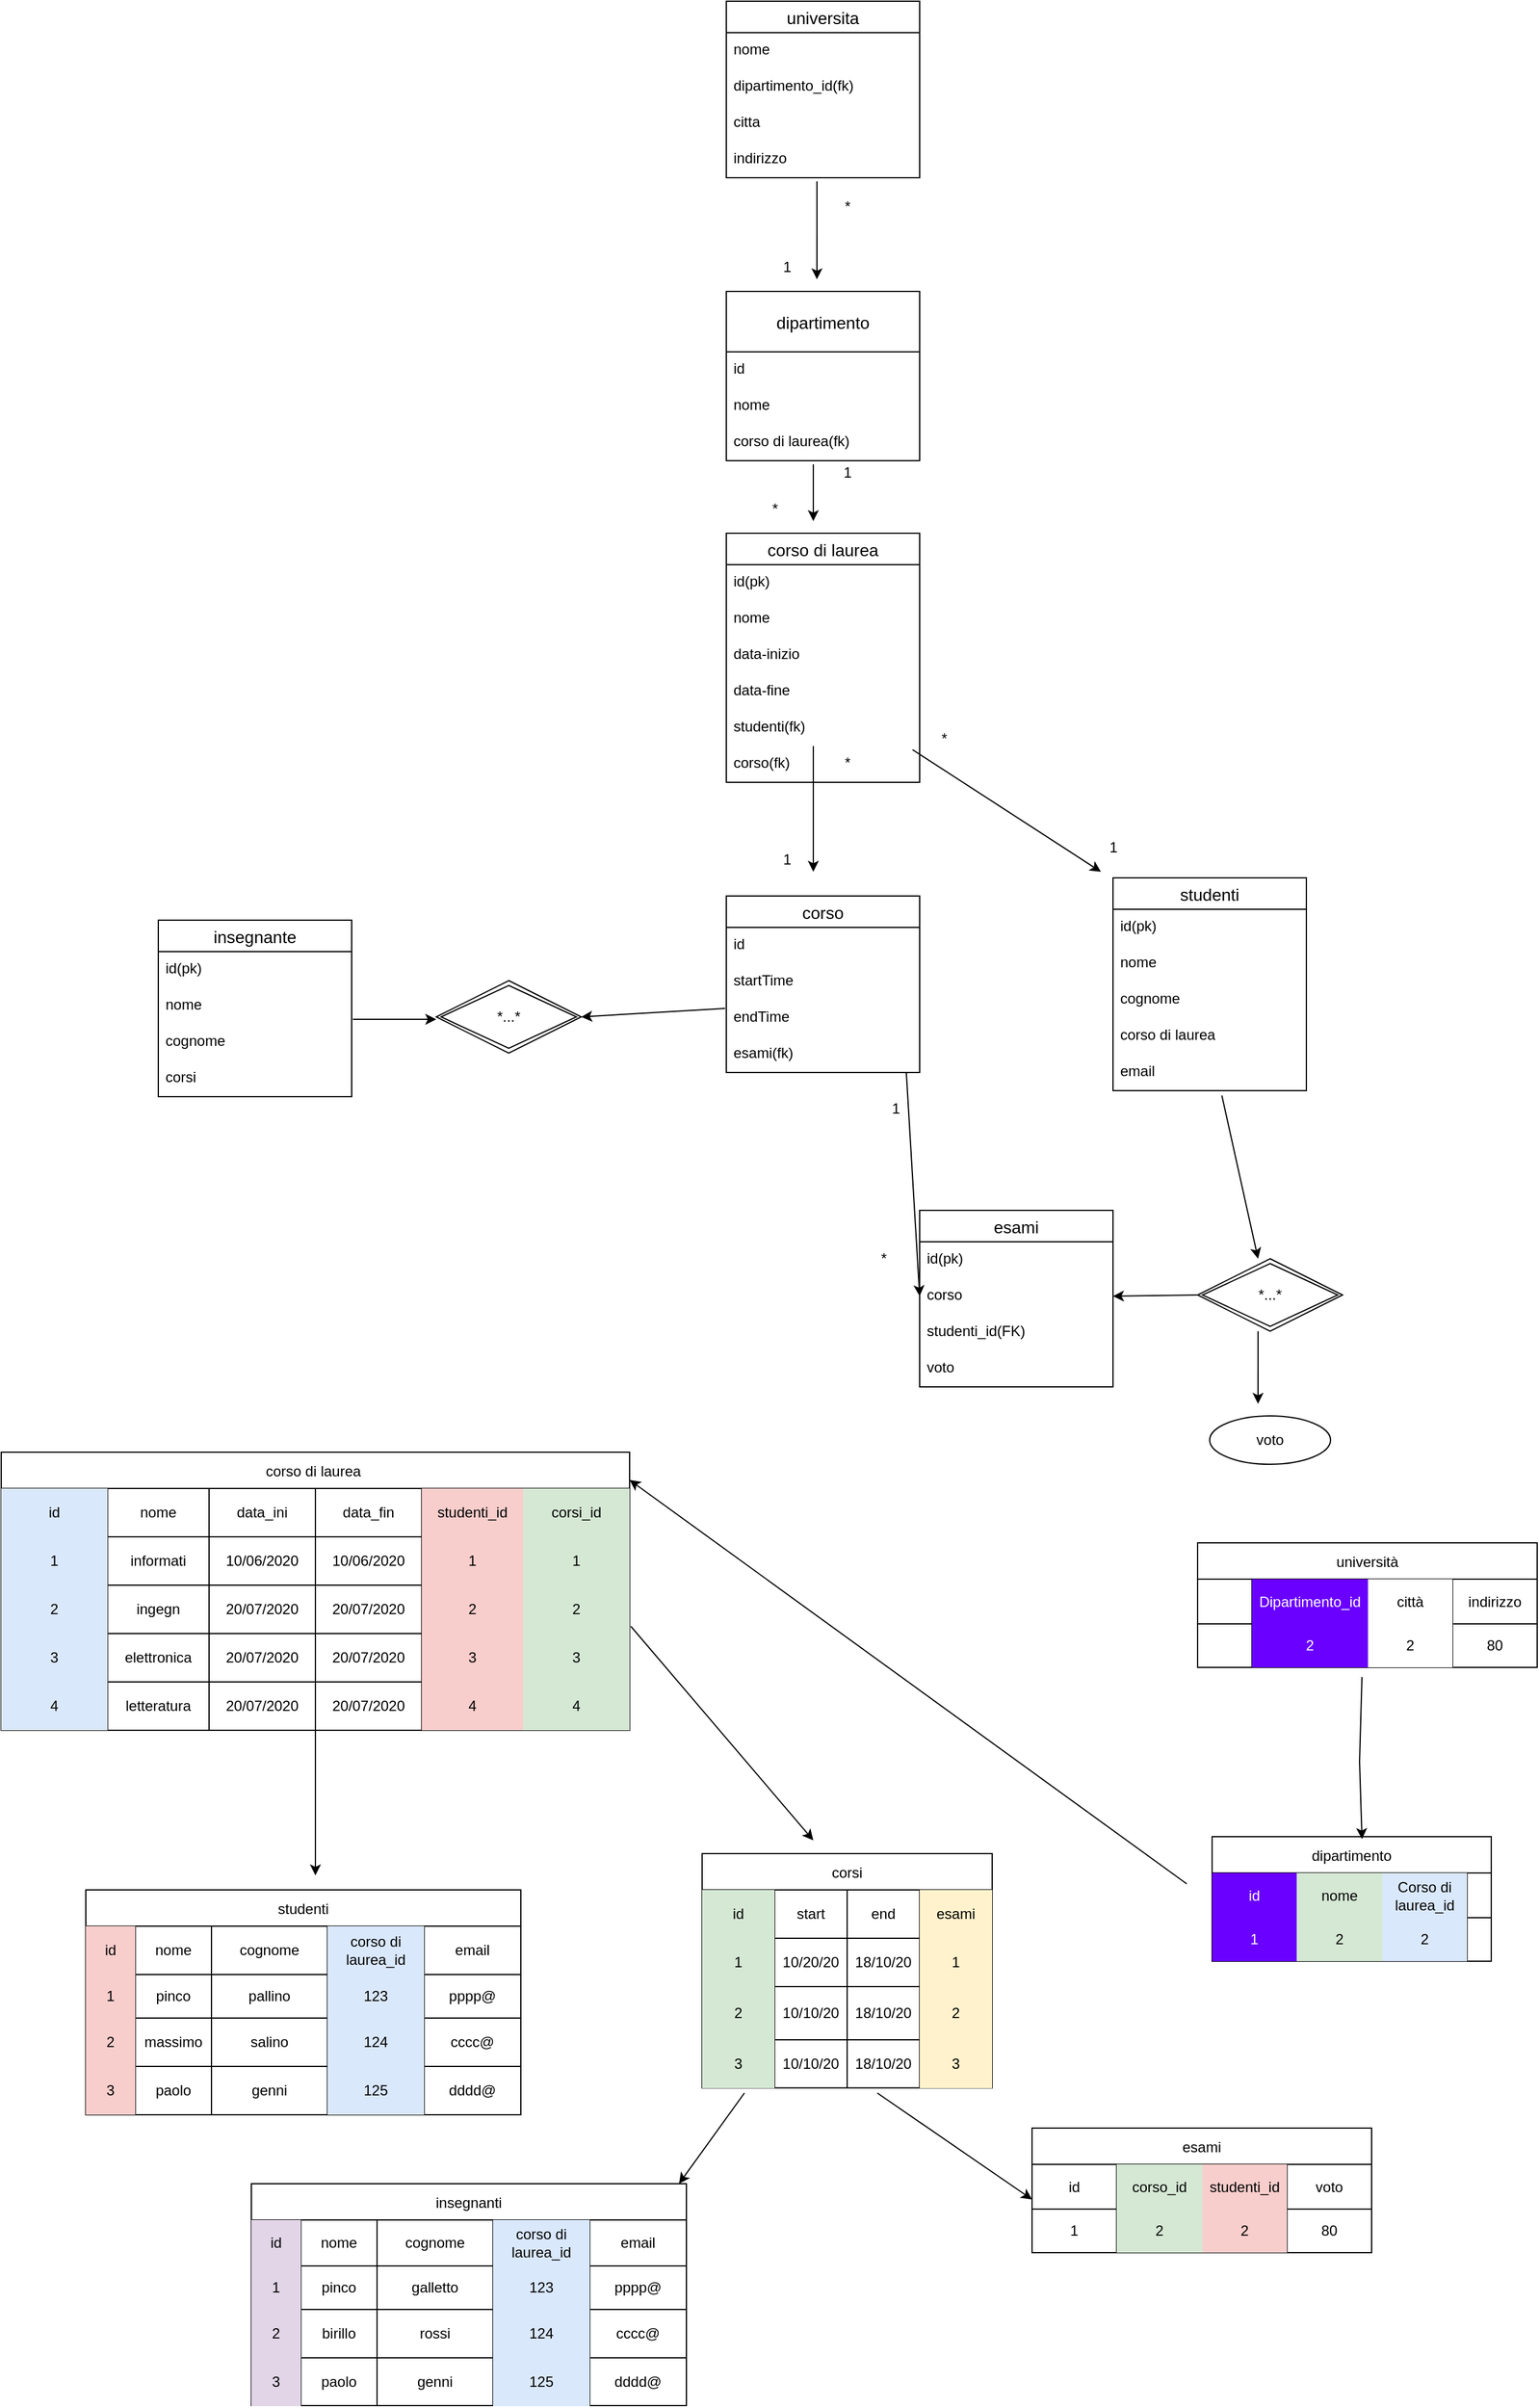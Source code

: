 <mxfile version="20.0.4" type="device"><diagram id="CYqaxF77_Xiwa9TCxhjf" name="Pagina-1"><mxGraphModel dx="1822" dy="744" grid="0" gridSize="10" guides="1" tooltips="1" connect="1" arrows="1" fold="1" page="0" pageScale="1" pageWidth="827" pageHeight="1169" math="0" shadow="0"><root><mxCell id="0"/><mxCell id="1" parent="0"/><mxCell id="HbajMt1DkT6D75xecSu4-1" value="dipartimento" style="swimlane;fontStyle=0;childLayout=stackLayout;horizontal=1;startSize=50;horizontalStack=0;resizeParent=1;resizeParentMax=0;resizeLast=0;collapsible=1;marginBottom=0;align=center;fontSize=14;" parent="1" vertex="1"><mxGeometry x="320" y="280" width="160" height="140" as="geometry"/></mxCell><mxCell id="HbajMt1DkT6D75xecSu4-2" value="id" style="text;strokeColor=none;fillColor=none;spacingLeft=4;spacingRight=4;overflow=hidden;rotatable=0;points=[[0,0.5],[1,0.5]];portConstraint=eastwest;fontSize=12;" parent="HbajMt1DkT6D75xecSu4-1" vertex="1"><mxGeometry y="50" width="160" height="30" as="geometry"/></mxCell><mxCell id="HbajMt1DkT6D75xecSu4-3" value="nome" style="text;strokeColor=none;fillColor=none;spacingLeft=4;spacingRight=4;overflow=hidden;rotatable=0;points=[[0,0.5],[1,0.5]];portConstraint=eastwest;fontSize=12;" parent="HbajMt1DkT6D75xecSu4-1" vertex="1"><mxGeometry y="80" width="160" height="30" as="geometry"/></mxCell><mxCell id="HbajMt1DkT6D75xecSu4-4" value="corso di laurea(fk)" style="text;strokeColor=none;fillColor=none;spacingLeft=4;spacingRight=4;overflow=hidden;rotatable=0;points=[[0,0.5],[1,0.5]];portConstraint=eastwest;fontSize=12;" parent="HbajMt1DkT6D75xecSu4-1" vertex="1"><mxGeometry y="110" width="160" height="30" as="geometry"/></mxCell><mxCell id="HbajMt1DkT6D75xecSu4-5" value="corso di laurea" style="swimlane;fontStyle=0;childLayout=stackLayout;horizontal=1;startSize=26;horizontalStack=0;resizeParent=1;resizeParentMax=0;resizeLast=0;collapsible=1;marginBottom=0;align=center;fontSize=14;" parent="1" vertex="1"><mxGeometry x="320" y="480" width="160" height="206" as="geometry"/></mxCell><mxCell id="HbajMt1DkT6D75xecSu4-6" value="id(pk)" style="text;strokeColor=none;fillColor=none;spacingLeft=4;spacingRight=4;overflow=hidden;rotatable=0;points=[[0,0.5],[1,0.5]];portConstraint=eastwest;fontSize=12;" parent="HbajMt1DkT6D75xecSu4-5" vertex="1"><mxGeometry y="26" width="160" height="30" as="geometry"/></mxCell><mxCell id="HbajMt1DkT6D75xecSu4-7" value="nome" style="text;strokeColor=none;fillColor=none;spacingLeft=4;spacingRight=4;overflow=hidden;rotatable=0;points=[[0,0.5],[1,0.5]];portConstraint=eastwest;fontSize=12;" parent="HbajMt1DkT6D75xecSu4-5" vertex="1"><mxGeometry y="56" width="160" height="30" as="geometry"/></mxCell><mxCell id="HbajMt1DkT6D75xecSu4-8" value="data-inizio" style="text;strokeColor=none;fillColor=none;spacingLeft=4;spacingRight=4;overflow=hidden;rotatable=0;points=[[0,0.5],[1,0.5]];portConstraint=eastwest;fontSize=12;" parent="HbajMt1DkT6D75xecSu4-5" vertex="1"><mxGeometry y="86" width="160" height="30" as="geometry"/></mxCell><mxCell id="HbajMt1DkT6D75xecSu4-37" value="data-fine" style="text;strokeColor=none;fillColor=none;spacingLeft=4;spacingRight=4;overflow=hidden;rotatable=0;points=[[0,0.5],[1,0.5]];portConstraint=eastwest;fontSize=12;" parent="HbajMt1DkT6D75xecSu4-5" vertex="1"><mxGeometry y="116" width="160" height="30" as="geometry"/></mxCell><mxCell id="HbajMt1DkT6D75xecSu4-54" value="studenti(fk)" style="text;strokeColor=none;fillColor=none;spacingLeft=4;spacingRight=4;overflow=hidden;rotatable=0;points=[[0,0.5],[1,0.5]];portConstraint=eastwest;fontSize=12;" parent="HbajMt1DkT6D75xecSu4-5" vertex="1"><mxGeometry y="146" width="160" height="30" as="geometry"/></mxCell><mxCell id="gTvb3Mklg7Wk4M2-8D5k-51" value="corso(fk)" style="text;strokeColor=none;fillColor=none;spacingLeft=4;spacingRight=4;overflow=hidden;rotatable=0;points=[[0,0.5],[1,0.5]];portConstraint=eastwest;fontSize=12;" parent="HbajMt1DkT6D75xecSu4-5" vertex="1"><mxGeometry y="176" width="160" height="30" as="geometry"/></mxCell><mxCell id="HbajMt1DkT6D75xecSu4-9" value="corso" style="swimlane;fontStyle=0;childLayout=stackLayout;horizontal=1;startSize=26;horizontalStack=0;resizeParent=1;resizeParentMax=0;resizeLast=0;collapsible=1;marginBottom=0;align=center;fontSize=14;" parent="1" vertex="1"><mxGeometry x="320" y="780" width="160" height="146" as="geometry"/></mxCell><mxCell id="HbajMt1DkT6D75xecSu4-10" value="id" style="text;strokeColor=none;fillColor=none;spacingLeft=4;spacingRight=4;overflow=hidden;rotatable=0;points=[[0,0.5],[1,0.5]];portConstraint=eastwest;fontSize=12;" parent="HbajMt1DkT6D75xecSu4-9" vertex="1"><mxGeometry y="26" width="160" height="30" as="geometry"/></mxCell><mxCell id="HbajMt1DkT6D75xecSu4-11" value="startTime" style="text;strokeColor=none;fillColor=none;spacingLeft=4;spacingRight=4;overflow=hidden;rotatable=0;points=[[0,0.5],[1,0.5]];portConstraint=eastwest;fontSize=12;" parent="HbajMt1DkT6D75xecSu4-9" vertex="1"><mxGeometry y="56" width="160" height="30" as="geometry"/></mxCell><mxCell id="HbajMt1DkT6D75xecSu4-12" value="endTime" style="text;strokeColor=none;fillColor=none;spacingLeft=4;spacingRight=4;overflow=hidden;rotatable=0;points=[[0,0.5],[1,0.5]];portConstraint=eastwest;fontSize=12;" parent="HbajMt1DkT6D75xecSu4-9" vertex="1"><mxGeometry y="86" width="160" height="30" as="geometry"/></mxCell><mxCell id="HbajMt1DkT6D75xecSu4-41" value="esami(fk)" style="text;strokeColor=none;fillColor=none;spacingLeft=4;spacingRight=4;overflow=hidden;rotatable=0;points=[[0,0.5],[1,0.5]];portConstraint=eastwest;fontSize=12;" parent="HbajMt1DkT6D75xecSu4-9" vertex="1"><mxGeometry y="116" width="160" height="30" as="geometry"/></mxCell><mxCell id="HbajMt1DkT6D75xecSu4-13" value="studenti" style="swimlane;fontStyle=0;childLayout=stackLayout;horizontal=1;startSize=26;horizontalStack=0;resizeParent=1;resizeParentMax=0;resizeLast=0;collapsible=1;marginBottom=0;align=center;fontSize=14;" parent="1" vertex="1"><mxGeometry x="640" y="765" width="160" height="176" as="geometry"/></mxCell><mxCell id="HbajMt1DkT6D75xecSu4-14" value="id(pk)" style="text;strokeColor=none;fillColor=none;spacingLeft=4;spacingRight=4;overflow=hidden;rotatable=0;points=[[0,0.5],[1,0.5]];portConstraint=eastwest;fontSize=12;" parent="HbajMt1DkT6D75xecSu4-13" vertex="1"><mxGeometry y="26" width="160" height="30" as="geometry"/></mxCell><mxCell id="HbajMt1DkT6D75xecSu4-15" value="nome" style="text;strokeColor=none;fillColor=none;spacingLeft=4;spacingRight=4;overflow=hidden;rotatable=0;points=[[0,0.5],[1,0.5]];portConstraint=eastwest;fontSize=12;" parent="HbajMt1DkT6D75xecSu4-13" vertex="1"><mxGeometry y="56" width="160" height="30" as="geometry"/></mxCell><mxCell id="HbajMt1DkT6D75xecSu4-16" value="cognome" style="text;strokeColor=none;fillColor=none;spacingLeft=4;spacingRight=4;overflow=hidden;rotatable=0;points=[[0,0.5],[1,0.5]];portConstraint=eastwest;fontSize=12;" parent="HbajMt1DkT6D75xecSu4-13" vertex="1"><mxGeometry y="86" width="160" height="30" as="geometry"/></mxCell><mxCell id="HbajMt1DkT6D75xecSu4-21" value="corso di laurea" style="text;strokeColor=none;fillColor=none;spacingLeft=4;spacingRight=4;overflow=hidden;rotatable=0;points=[[0,0.5],[1,0.5]];portConstraint=eastwest;fontSize=12;" parent="HbajMt1DkT6D75xecSu4-13" vertex="1"><mxGeometry y="116" width="160" height="30" as="geometry"/></mxCell><mxCell id="HbajMt1DkT6D75xecSu4-42" value="email" style="text;strokeColor=none;fillColor=none;spacingLeft=4;spacingRight=4;overflow=hidden;rotatable=0;points=[[0,0.5],[1,0.5]];portConstraint=eastwest;fontSize=12;" parent="HbajMt1DkT6D75xecSu4-13" vertex="1"><mxGeometry y="146" width="160" height="30" as="geometry"/></mxCell><mxCell id="HbajMt1DkT6D75xecSu4-17" value="insegnante" style="swimlane;fontStyle=0;childLayout=stackLayout;horizontal=1;startSize=26;horizontalStack=0;resizeParent=1;resizeParentMax=0;resizeLast=0;collapsible=1;marginBottom=0;align=center;fontSize=14;" parent="1" vertex="1"><mxGeometry x="-150" y="800" width="160" height="146" as="geometry"/></mxCell><mxCell id="HbajMt1DkT6D75xecSu4-18" value="id(pk)" style="text;strokeColor=none;fillColor=none;spacingLeft=4;spacingRight=4;overflow=hidden;rotatable=0;points=[[0,0.5],[1,0.5]];portConstraint=eastwest;fontSize=12;" parent="HbajMt1DkT6D75xecSu4-17" vertex="1"><mxGeometry y="26" width="160" height="30" as="geometry"/></mxCell><mxCell id="HbajMt1DkT6D75xecSu4-19" value="nome" style="text;strokeColor=none;fillColor=none;spacingLeft=4;spacingRight=4;overflow=hidden;rotatable=0;points=[[0,0.5],[1,0.5]];portConstraint=eastwest;fontSize=12;" parent="HbajMt1DkT6D75xecSu4-17" vertex="1"><mxGeometry y="56" width="160" height="30" as="geometry"/></mxCell><mxCell id="HbajMt1DkT6D75xecSu4-23" value="cognome" style="text;strokeColor=none;fillColor=none;spacingLeft=4;spacingRight=4;overflow=hidden;rotatable=0;points=[[0,0.5],[1,0.5]];portConstraint=eastwest;fontSize=12;" parent="HbajMt1DkT6D75xecSu4-17" vertex="1"><mxGeometry y="86" width="160" height="30" as="geometry"/></mxCell><mxCell id="HbajMt1DkT6D75xecSu4-24" value="corsi" style="text;strokeColor=none;fillColor=none;spacingLeft=4;spacingRight=4;overflow=hidden;rotatable=0;points=[[0,0.5],[1,0.5]];portConstraint=eastwest;fontSize=12;" parent="HbajMt1DkT6D75xecSu4-17" vertex="1"><mxGeometry y="116" width="160" height="30" as="geometry"/></mxCell><mxCell id="HbajMt1DkT6D75xecSu4-25" value="universita" style="swimlane;fontStyle=0;childLayout=stackLayout;horizontal=1;startSize=26;horizontalStack=0;resizeParent=1;resizeParentMax=0;resizeLast=0;collapsible=1;marginBottom=0;align=center;fontSize=14;" parent="1" vertex="1"><mxGeometry x="320" y="40" width="160" height="146" as="geometry"/></mxCell><mxCell id="HbajMt1DkT6D75xecSu4-26" value="nome" style="text;strokeColor=none;fillColor=none;spacingLeft=4;spacingRight=4;overflow=hidden;rotatable=0;points=[[0,0.5],[1,0.5]];portConstraint=eastwest;fontSize=12;" parent="HbajMt1DkT6D75xecSu4-25" vertex="1"><mxGeometry y="26" width="160" height="30" as="geometry"/></mxCell><mxCell id="HbajMt1DkT6D75xecSu4-27" value="dipartimento_id(fk)" style="text;strokeColor=none;fillColor=none;spacingLeft=4;spacingRight=4;overflow=hidden;rotatable=0;points=[[0,0.5],[1,0.5]];portConstraint=eastwest;fontSize=12;" parent="HbajMt1DkT6D75xecSu4-25" vertex="1"><mxGeometry y="56" width="160" height="30" as="geometry"/></mxCell><mxCell id="HbajMt1DkT6D75xecSu4-28" value="citta" style="text;strokeColor=none;fillColor=none;spacingLeft=4;spacingRight=4;overflow=hidden;rotatable=0;points=[[0,0.5],[1,0.5]];portConstraint=eastwest;fontSize=12;" parent="HbajMt1DkT6D75xecSu4-25" vertex="1"><mxGeometry y="86" width="160" height="30" as="geometry"/></mxCell><mxCell id="HbajMt1DkT6D75xecSu4-29" value="indirizzo" style="text;strokeColor=none;fillColor=none;spacingLeft=4;spacingRight=4;overflow=hidden;rotatable=0;points=[[0,0.5],[1,0.5]];portConstraint=eastwest;fontSize=12;" parent="HbajMt1DkT6D75xecSu4-25" vertex="1"><mxGeometry y="116" width="160" height="30" as="geometry"/></mxCell><mxCell id="HbajMt1DkT6D75xecSu4-32" value="" style="endArrow=classic;html=1;rounded=0;exitX=0.469;exitY=1.1;exitDx=0;exitDy=0;exitPerimeter=0;" parent="1" source="HbajMt1DkT6D75xecSu4-29" edge="1"><mxGeometry width="50" height="50" relative="1" as="geometry"><mxPoint x="390" y="550" as="sourcePoint"/><mxPoint x="395" y="270" as="targetPoint"/></mxGeometry></mxCell><mxCell id="HbajMt1DkT6D75xecSu4-33" value="*" style="text;html=1;align=center;verticalAlign=middle;resizable=0;points=[];autosize=1;strokeColor=none;fillColor=none;" parent="1" vertex="1"><mxGeometry x="410" y="200" width="20" height="20" as="geometry"/></mxCell><mxCell id="HbajMt1DkT6D75xecSu4-34" value="1" style="text;html=1;align=center;verticalAlign=middle;resizable=0;points=[];autosize=1;strokeColor=none;fillColor=none;" parent="1" vertex="1"><mxGeometry x="360" y="250" width="20" height="20" as="geometry"/></mxCell><mxCell id="HbajMt1DkT6D75xecSu4-35" value="" style="endArrow=classic;html=1;rounded=0;exitX=0.45;exitY=1.1;exitDx=0;exitDy=0;exitPerimeter=0;" parent="1" source="HbajMt1DkT6D75xecSu4-4" edge="1"><mxGeometry width="50" height="50" relative="1" as="geometry"><mxPoint x="390" y="550" as="sourcePoint"/><mxPoint x="392" y="470" as="targetPoint"/></mxGeometry></mxCell><mxCell id="HbajMt1DkT6D75xecSu4-43" value="esami" style="swimlane;fontStyle=0;childLayout=stackLayout;horizontal=1;startSize=26;horizontalStack=0;resizeParent=1;resizeParentMax=0;resizeLast=0;collapsible=1;marginBottom=0;align=center;fontSize=14;" parent="1" vertex="1"><mxGeometry x="480" y="1040" width="160" height="146" as="geometry"/></mxCell><mxCell id="HbajMt1DkT6D75xecSu4-44" value="id(pk)" style="text;strokeColor=none;fillColor=none;spacingLeft=4;spacingRight=4;overflow=hidden;rotatable=0;points=[[0,0.5],[1,0.5]];portConstraint=eastwest;fontSize=12;" parent="HbajMt1DkT6D75xecSu4-43" vertex="1"><mxGeometry y="26" width="160" height="30" as="geometry"/></mxCell><mxCell id="HbajMt1DkT6D75xecSu4-46" value="corso" style="text;strokeColor=none;fillColor=none;spacingLeft=4;spacingRight=4;overflow=hidden;rotatable=0;points=[[0,0.5],[1,0.5]];portConstraint=eastwest;fontSize=12;" parent="HbajMt1DkT6D75xecSu4-43" vertex="1"><mxGeometry y="56" width="160" height="30" as="geometry"/></mxCell><mxCell id="HbajMt1DkT6D75xecSu4-57" value="studenti_id(FK)" style="text;strokeColor=none;fillColor=none;spacingLeft=4;spacingRight=4;overflow=hidden;rotatable=0;points=[[0,0.5],[1,0.5]];portConstraint=eastwest;fontSize=12;" parent="HbajMt1DkT6D75xecSu4-43" vertex="1"><mxGeometry y="86" width="160" height="30" as="geometry"/></mxCell><mxCell id="HbajMt1DkT6D75xecSu4-58" value="voto" style="text;strokeColor=none;fillColor=none;spacingLeft=4;spacingRight=4;overflow=hidden;rotatable=0;points=[[0,0.5],[1,0.5]];portConstraint=eastwest;fontSize=12;" parent="HbajMt1DkT6D75xecSu4-43" vertex="1"><mxGeometry y="116" width="160" height="30" as="geometry"/></mxCell><mxCell id="HbajMt1DkT6D75xecSu4-61" value="1" style="text;html=1;align=center;verticalAlign=middle;resizable=0;points=[];autosize=1;strokeColor=none;fillColor=none;" parent="1" vertex="1"><mxGeometry x="410" y="420" width="20" height="20" as="geometry"/></mxCell><mxCell id="HbajMt1DkT6D75xecSu4-62" value="*" style="text;html=1;align=center;verticalAlign=middle;resizable=0;points=[];autosize=1;strokeColor=none;fillColor=none;" parent="1" vertex="1"><mxGeometry x="350" y="450" width="20" height="20" as="geometry"/></mxCell><mxCell id="HbajMt1DkT6D75xecSu4-70" value="*...*" style="shape=rhombus;double=1;perimeter=rhombusPerimeter;whiteSpace=wrap;html=1;align=center;" parent="1" vertex="1"><mxGeometry x="80" y="850" width="120" height="60" as="geometry"/></mxCell><mxCell id="HbajMt1DkT6D75xecSu4-71" value="" style="endArrow=classic;html=1;rounded=0;exitX=-0.006;exitY=0.233;exitDx=0;exitDy=0;entryX=1;entryY=0.5;entryDx=0;entryDy=0;exitPerimeter=0;" parent="1" source="HbajMt1DkT6D75xecSu4-12" target="HbajMt1DkT6D75xecSu4-70" edge="1"><mxGeometry width="50" height="50" relative="1" as="geometry"><mxPoint x="420" y="920" as="sourcePoint"/><mxPoint x="470" y="870" as="targetPoint"/></mxGeometry></mxCell><mxCell id="HbajMt1DkT6D75xecSu4-72" value="" style="endArrow=classic;html=1;rounded=0;exitX=1.006;exitY=0.867;exitDx=0;exitDy=0;exitPerimeter=0;" parent="1" source="HbajMt1DkT6D75xecSu4-19" edge="1"><mxGeometry width="50" height="50" relative="1" as="geometry"><mxPoint x="420" y="920" as="sourcePoint"/><mxPoint x="80" y="882" as="targetPoint"/></mxGeometry></mxCell><mxCell id="HbajMt1DkT6D75xecSu4-73" value="" style="endArrow=classic;html=1;rounded=0;exitX=0.931;exitY=1;exitDx=0;exitDy=0;exitPerimeter=0;entryX=0;entryY=0.5;entryDx=0;entryDy=0;" parent="1" source="HbajMt1DkT6D75xecSu4-41" target="HbajMt1DkT6D75xecSu4-46" edge="1"><mxGeometry width="50" height="50" relative="1" as="geometry"><mxPoint x="420" y="920" as="sourcePoint"/><mxPoint x="470" y="1030" as="targetPoint"/></mxGeometry></mxCell><mxCell id="HbajMt1DkT6D75xecSu4-75" value="1" style="text;html=1;align=center;verticalAlign=middle;resizable=0;points=[];autosize=1;strokeColor=none;fillColor=none;" parent="1" vertex="1"><mxGeometry x="450" y="946" width="20" height="20" as="geometry"/></mxCell><mxCell id="HbajMt1DkT6D75xecSu4-76" value="*" style="text;html=1;align=center;verticalAlign=middle;resizable=0;points=[];autosize=1;strokeColor=none;fillColor=none;" parent="1" vertex="1"><mxGeometry x="440" y="1070" width="20" height="20" as="geometry"/></mxCell><mxCell id="HbajMt1DkT6D75xecSu4-84" value="*...*" style="shape=rhombus;double=1;perimeter=rhombusPerimeter;whiteSpace=wrap;html=1;align=center;" parent="1" vertex="1"><mxGeometry x="710" y="1080" width="120" height="60" as="geometry"/></mxCell><mxCell id="HbajMt1DkT6D75xecSu4-86" value="" style="endArrow=classic;html=1;rounded=0;entryX=0.417;entryY=0;entryDx=0;entryDy=0;entryPerimeter=0;exitX=0.563;exitY=1.133;exitDx=0;exitDy=0;exitPerimeter=0;" parent="1" source="HbajMt1DkT6D75xecSu4-42" target="HbajMt1DkT6D75xecSu4-84" edge="1"><mxGeometry width="50" height="50" relative="1" as="geometry"><mxPoint x="760" y="1000" as="sourcePoint"/><mxPoint x="470" y="870" as="targetPoint"/></mxGeometry></mxCell><mxCell id="HbajMt1DkT6D75xecSu4-87" value="" style="endArrow=classic;html=1;rounded=0;exitX=0;exitY=0.5;exitDx=0;exitDy=0;entryX=1;entryY=0.5;entryDx=0;entryDy=0;" parent="1" source="HbajMt1DkT6D75xecSu4-84" target="HbajMt1DkT6D75xecSu4-46" edge="1"><mxGeometry width="50" height="50" relative="1" as="geometry"><mxPoint x="420" y="920" as="sourcePoint"/><mxPoint x="470" y="870" as="targetPoint"/></mxGeometry></mxCell><mxCell id="HbajMt1DkT6D75xecSu4-88" value="voto" style="ellipse;whiteSpace=wrap;html=1;align=center;" parent="1" vertex="1"><mxGeometry x="720" y="1210" width="100" height="40" as="geometry"/></mxCell><mxCell id="HbajMt1DkT6D75xecSu4-89" value="" style="endArrow=classic;html=1;rounded=0;exitX=0.417;exitY=1;exitDx=0;exitDy=0;exitPerimeter=0;" parent="1" source="HbajMt1DkT6D75xecSu4-84" edge="1"><mxGeometry width="50" height="50" relative="1" as="geometry"><mxPoint x="420" y="920" as="sourcePoint"/><mxPoint x="760" y="1200" as="targetPoint"/></mxGeometry></mxCell><mxCell id="HbajMt1DkT6D75xecSu4-214" style="edgeStyle=orthogonalEdgeStyle;rounded=0;orthogonalLoop=1;jettySize=auto;html=1;" parent="1" source="HbajMt1DkT6D75xecSu4-119" edge="1"><mxGeometry relative="1" as="geometry"><mxPoint x="-20" y="1590" as="targetPoint"/></mxGeometry></mxCell><mxCell id="HbajMt1DkT6D75xecSu4-119" value="corso di laurea " style="shape=table;startSize=30;container=1;collapsible=0;childLayout=tableLayout;" parent="1" vertex="1"><mxGeometry x="-280" y="1240" width="520" height="230" as="geometry"/></mxCell><mxCell id="HbajMt1DkT6D75xecSu4-120" value="" style="shape=tableRow;horizontal=0;startSize=0;swimlaneHead=0;swimlaneBody=0;top=0;left=0;bottom=0;right=0;collapsible=0;dropTarget=0;fillColor=none;points=[[0,0.5],[1,0.5]];portConstraint=eastwest;" parent="HbajMt1DkT6D75xecSu4-119" vertex="1"><mxGeometry y="30" width="520" height="40" as="geometry"/></mxCell><mxCell id="HbajMt1DkT6D75xecSu4-121" value="id" style="shape=partialRectangle;html=1;whiteSpace=wrap;connectable=0;overflow=hidden;fillColor=#dae8fc;top=0;left=0;bottom=0;right=0;pointerEvents=1;strokeColor=#6c8ebf;" parent="HbajMt1DkT6D75xecSu4-120" vertex="1"><mxGeometry width="88" height="40" as="geometry"><mxRectangle width="88" height="40" as="alternateBounds"/></mxGeometry></mxCell><mxCell id="HbajMt1DkT6D75xecSu4-122" value="nome" style="shape=partialRectangle;html=1;whiteSpace=wrap;connectable=0;overflow=hidden;fillColor=none;top=0;left=0;bottom=0;right=0;pointerEvents=1;" parent="HbajMt1DkT6D75xecSu4-120" vertex="1"><mxGeometry x="88" width="84" height="40" as="geometry"><mxRectangle width="84" height="40" as="alternateBounds"/></mxGeometry></mxCell><mxCell id="HbajMt1DkT6D75xecSu4-123" value="data_ini" style="shape=partialRectangle;html=1;whiteSpace=wrap;connectable=0;overflow=hidden;fillColor=none;top=0;left=0;bottom=0;right=0;pointerEvents=1;" parent="HbajMt1DkT6D75xecSu4-120" vertex="1"><mxGeometry x="172" width="88" height="40" as="geometry"><mxRectangle width="88" height="40" as="alternateBounds"/></mxGeometry></mxCell><mxCell id="HbajMt1DkT6D75xecSu4-124" value="data_fin" style="shape=partialRectangle;html=1;whiteSpace=wrap;connectable=0;overflow=hidden;fillColor=none;top=0;left=0;bottom=0;right=0;pointerEvents=1;" parent="HbajMt1DkT6D75xecSu4-120" vertex="1"><mxGeometry x="260" width="88" height="40" as="geometry"><mxRectangle width="88" height="40" as="alternateBounds"/></mxGeometry></mxCell><mxCell id="HbajMt1DkT6D75xecSu4-125" value="studenti_id" style="shape=partialRectangle;html=1;whiteSpace=wrap;connectable=0;overflow=hidden;fillColor=#f8cecc;top=0;left=0;bottom=0;right=0;pointerEvents=1;strokeColor=#b85450;" parent="HbajMt1DkT6D75xecSu4-120" vertex="1"><mxGeometry x="348" width="84" height="40" as="geometry"><mxRectangle width="84" height="40" as="alternateBounds"/></mxGeometry></mxCell><mxCell id="HbajMt1DkT6D75xecSu4-126" value="corsi_id" style="shape=partialRectangle;html=1;whiteSpace=wrap;connectable=0;overflow=hidden;fillColor=#d5e8d4;top=0;left=0;bottom=0;right=0;pointerEvents=1;strokeColor=#82b366;" parent="HbajMt1DkT6D75xecSu4-120" vertex="1"><mxGeometry x="432" width="88" height="40" as="geometry"><mxRectangle width="88" height="40" as="alternateBounds"/></mxGeometry></mxCell><mxCell id="HbajMt1DkT6D75xecSu4-127" value="" style="shape=tableRow;horizontal=0;startSize=0;swimlaneHead=0;swimlaneBody=0;top=0;left=0;bottom=0;right=0;collapsible=0;dropTarget=0;fillColor=none;points=[[0,0.5],[1,0.5]];portConstraint=eastwest;" parent="HbajMt1DkT6D75xecSu4-119" vertex="1"><mxGeometry y="70" width="520" height="40" as="geometry"/></mxCell><mxCell id="HbajMt1DkT6D75xecSu4-128" value="1" style="shape=partialRectangle;html=1;whiteSpace=wrap;connectable=0;overflow=hidden;fillColor=#dae8fc;top=0;left=0;bottom=0;right=0;pointerEvents=1;strokeColor=#6c8ebf;" parent="HbajMt1DkT6D75xecSu4-127" vertex="1"><mxGeometry width="88" height="40" as="geometry"><mxRectangle width="88" height="40" as="alternateBounds"/></mxGeometry></mxCell><mxCell id="HbajMt1DkT6D75xecSu4-129" value="informati" style="shape=partialRectangle;html=1;whiteSpace=wrap;connectable=0;overflow=hidden;fillColor=none;top=0;left=0;bottom=0;right=0;pointerEvents=1;" parent="HbajMt1DkT6D75xecSu4-127" vertex="1"><mxGeometry x="88" width="84" height="40" as="geometry"><mxRectangle width="84" height="40" as="alternateBounds"/></mxGeometry></mxCell><mxCell id="HbajMt1DkT6D75xecSu4-130" value="10/06/2020" style="shape=partialRectangle;html=1;whiteSpace=wrap;connectable=0;overflow=hidden;fillColor=none;top=0;left=0;bottom=0;right=0;pointerEvents=1;" parent="HbajMt1DkT6D75xecSu4-127" vertex="1"><mxGeometry x="172" width="88" height="40" as="geometry"><mxRectangle width="88" height="40" as="alternateBounds"/></mxGeometry></mxCell><mxCell id="HbajMt1DkT6D75xecSu4-131" value="&lt;span style=&quot;&quot;&gt;10/06/2020&lt;/span&gt;" style="shape=partialRectangle;html=1;whiteSpace=wrap;connectable=0;overflow=hidden;fillColor=none;top=0;left=0;bottom=0;right=0;pointerEvents=1;" parent="HbajMt1DkT6D75xecSu4-127" vertex="1"><mxGeometry x="260" width="88" height="40" as="geometry"><mxRectangle width="88" height="40" as="alternateBounds"/></mxGeometry></mxCell><mxCell id="HbajMt1DkT6D75xecSu4-132" value="1" style="shape=partialRectangle;html=1;whiteSpace=wrap;connectable=0;overflow=hidden;fillColor=#f8cecc;top=0;left=0;bottom=0;right=0;pointerEvents=1;strokeColor=#b85450;" parent="HbajMt1DkT6D75xecSu4-127" vertex="1"><mxGeometry x="348" width="84" height="40" as="geometry"><mxRectangle width="84" height="40" as="alternateBounds"/></mxGeometry></mxCell><mxCell id="HbajMt1DkT6D75xecSu4-133" value="1" style="shape=partialRectangle;html=1;whiteSpace=wrap;connectable=0;overflow=hidden;fillColor=#d5e8d4;top=0;left=0;bottom=0;right=0;pointerEvents=1;strokeColor=#82b366;" parent="HbajMt1DkT6D75xecSu4-127" vertex="1"><mxGeometry x="432" width="88" height="40" as="geometry"><mxRectangle width="88" height="40" as="alternateBounds"/></mxGeometry></mxCell><mxCell id="HbajMt1DkT6D75xecSu4-134" value="" style="shape=tableRow;horizontal=0;startSize=0;swimlaneHead=0;swimlaneBody=0;top=0;left=0;bottom=0;right=0;collapsible=0;dropTarget=0;fillColor=none;points=[[0,0.5],[1,0.5]];portConstraint=eastwest;" parent="HbajMt1DkT6D75xecSu4-119" vertex="1"><mxGeometry y="110" width="520" height="40" as="geometry"/></mxCell><mxCell id="HbajMt1DkT6D75xecSu4-135" value="2" style="shape=partialRectangle;html=1;whiteSpace=wrap;connectable=0;overflow=hidden;fillColor=#dae8fc;top=0;left=0;bottom=0;right=0;pointerEvents=1;strokeColor=#6c8ebf;" parent="HbajMt1DkT6D75xecSu4-134" vertex="1"><mxGeometry width="88" height="40" as="geometry"><mxRectangle width="88" height="40" as="alternateBounds"/></mxGeometry></mxCell><mxCell id="HbajMt1DkT6D75xecSu4-136" value="ingegn" style="shape=partialRectangle;html=1;whiteSpace=wrap;connectable=0;overflow=hidden;fillColor=none;top=0;left=0;bottom=0;right=0;pointerEvents=1;" parent="HbajMt1DkT6D75xecSu4-134" vertex="1"><mxGeometry x="88" width="84" height="40" as="geometry"><mxRectangle width="84" height="40" as="alternateBounds"/></mxGeometry></mxCell><mxCell id="HbajMt1DkT6D75xecSu4-137" value="20/07/2020" style="shape=partialRectangle;html=1;whiteSpace=wrap;connectable=0;overflow=hidden;fillColor=none;top=0;left=0;bottom=0;right=0;pointerEvents=1;" parent="HbajMt1DkT6D75xecSu4-134" vertex="1"><mxGeometry x="172" width="88" height="40" as="geometry"><mxRectangle width="88" height="40" as="alternateBounds"/></mxGeometry></mxCell><mxCell id="HbajMt1DkT6D75xecSu4-138" value="&lt;span style=&quot;&quot;&gt;20/07/2020&lt;/span&gt;" style="shape=partialRectangle;html=1;whiteSpace=wrap;connectable=0;overflow=hidden;fillColor=none;top=0;left=0;bottom=0;right=0;pointerEvents=1;" parent="HbajMt1DkT6D75xecSu4-134" vertex="1"><mxGeometry x="260" width="88" height="40" as="geometry"><mxRectangle width="88" height="40" as="alternateBounds"/></mxGeometry></mxCell><mxCell id="HbajMt1DkT6D75xecSu4-139" value="2" style="shape=partialRectangle;html=1;whiteSpace=wrap;connectable=0;overflow=hidden;fillColor=#f8cecc;top=0;left=0;bottom=0;right=0;pointerEvents=1;strokeColor=#b85450;" parent="HbajMt1DkT6D75xecSu4-134" vertex="1"><mxGeometry x="348" width="84" height="40" as="geometry"><mxRectangle width="84" height="40" as="alternateBounds"/></mxGeometry></mxCell><mxCell id="HbajMt1DkT6D75xecSu4-140" value="2" style="shape=partialRectangle;html=1;whiteSpace=wrap;connectable=0;overflow=hidden;fillColor=#d5e8d4;top=0;left=0;bottom=0;right=0;pointerEvents=1;strokeColor=#82b366;" parent="HbajMt1DkT6D75xecSu4-134" vertex="1"><mxGeometry x="432" width="88" height="40" as="geometry"><mxRectangle width="88" height="40" as="alternateBounds"/></mxGeometry></mxCell><mxCell id="HbajMt1DkT6D75xecSu4-141" value="" style="shape=tableRow;horizontal=0;startSize=0;swimlaneHead=0;swimlaneBody=0;top=0;left=0;bottom=0;right=0;collapsible=0;dropTarget=0;fillColor=none;points=[[0,0.5],[1,0.5]];portConstraint=eastwest;" parent="HbajMt1DkT6D75xecSu4-119" vertex="1"><mxGeometry y="150" width="520" height="40" as="geometry"/></mxCell><mxCell id="HbajMt1DkT6D75xecSu4-142" value="3" style="shape=partialRectangle;html=1;whiteSpace=wrap;connectable=0;overflow=hidden;fillColor=#dae8fc;top=0;left=0;bottom=0;right=0;pointerEvents=1;strokeColor=#6c8ebf;" parent="HbajMt1DkT6D75xecSu4-141" vertex="1"><mxGeometry width="88" height="40" as="geometry"><mxRectangle width="88" height="40" as="alternateBounds"/></mxGeometry></mxCell><mxCell id="HbajMt1DkT6D75xecSu4-143" value="elettronica" style="shape=partialRectangle;html=1;whiteSpace=wrap;connectable=0;overflow=hidden;fillColor=none;top=0;left=0;bottom=0;right=0;pointerEvents=1;" parent="HbajMt1DkT6D75xecSu4-141" vertex="1"><mxGeometry x="88" width="84" height="40" as="geometry"><mxRectangle width="84" height="40" as="alternateBounds"/></mxGeometry></mxCell><mxCell id="HbajMt1DkT6D75xecSu4-144" value="20/07/2020" style="shape=partialRectangle;html=1;whiteSpace=wrap;connectable=0;overflow=hidden;fillColor=none;top=0;left=0;bottom=0;right=0;pointerEvents=1;" parent="HbajMt1DkT6D75xecSu4-141" vertex="1"><mxGeometry x="172" width="88" height="40" as="geometry"><mxRectangle width="88" height="40" as="alternateBounds"/></mxGeometry></mxCell><mxCell id="HbajMt1DkT6D75xecSu4-145" value="&lt;span style=&quot;&quot;&gt;20/07/2020&lt;/span&gt;" style="shape=partialRectangle;html=1;whiteSpace=wrap;connectable=0;overflow=hidden;fillColor=none;top=0;left=0;bottom=0;right=0;pointerEvents=1;" parent="HbajMt1DkT6D75xecSu4-141" vertex="1"><mxGeometry x="260" width="88" height="40" as="geometry"><mxRectangle width="88" height="40" as="alternateBounds"/></mxGeometry></mxCell><mxCell id="HbajMt1DkT6D75xecSu4-146" value="3" style="shape=partialRectangle;html=1;whiteSpace=wrap;connectable=0;overflow=hidden;fillColor=#f8cecc;top=0;left=0;bottom=0;right=0;pointerEvents=1;strokeColor=#b85450;" parent="HbajMt1DkT6D75xecSu4-141" vertex="1"><mxGeometry x="348" width="84" height="40" as="geometry"><mxRectangle width="84" height="40" as="alternateBounds"/></mxGeometry></mxCell><mxCell id="HbajMt1DkT6D75xecSu4-147" value="3" style="shape=partialRectangle;html=1;whiteSpace=wrap;connectable=0;overflow=hidden;fillColor=#d5e8d4;top=0;left=0;bottom=0;right=0;pointerEvents=1;strokeColor=#82b366;" parent="HbajMt1DkT6D75xecSu4-141" vertex="1"><mxGeometry x="432" width="88" height="40" as="geometry"><mxRectangle width="88" height="40" as="alternateBounds"/></mxGeometry></mxCell><mxCell id="HbajMt1DkT6D75xecSu4-148" value="" style="shape=tableRow;horizontal=0;startSize=0;swimlaneHead=0;swimlaneBody=0;top=0;left=0;bottom=0;right=0;collapsible=0;dropTarget=0;fillColor=none;points=[[0,0.5],[1,0.5]];portConstraint=eastwest;" parent="HbajMt1DkT6D75xecSu4-119" vertex="1"><mxGeometry y="190" width="520" height="40" as="geometry"/></mxCell><mxCell id="HbajMt1DkT6D75xecSu4-149" value="4" style="shape=partialRectangle;html=1;whiteSpace=wrap;connectable=0;overflow=hidden;fillColor=#dae8fc;top=0;left=0;bottom=0;right=0;pointerEvents=1;strokeColor=#6c8ebf;" parent="HbajMt1DkT6D75xecSu4-148" vertex="1"><mxGeometry width="88" height="40" as="geometry"><mxRectangle width="88" height="40" as="alternateBounds"/></mxGeometry></mxCell><mxCell id="HbajMt1DkT6D75xecSu4-150" value="letteratura" style="shape=partialRectangle;html=1;whiteSpace=wrap;connectable=0;overflow=hidden;fillColor=none;top=0;left=0;bottom=0;right=0;pointerEvents=1;" parent="HbajMt1DkT6D75xecSu4-148" vertex="1"><mxGeometry x="88" width="84" height="40" as="geometry"><mxRectangle width="84" height="40" as="alternateBounds"/></mxGeometry></mxCell><mxCell id="HbajMt1DkT6D75xecSu4-151" value="&lt;span style=&quot;&quot;&gt;20/07/2020&lt;/span&gt;" style="shape=partialRectangle;html=1;whiteSpace=wrap;connectable=0;overflow=hidden;fillColor=none;top=0;left=0;bottom=0;right=0;pointerEvents=1;" parent="HbajMt1DkT6D75xecSu4-148" vertex="1"><mxGeometry x="172" width="88" height="40" as="geometry"><mxRectangle width="88" height="40" as="alternateBounds"/></mxGeometry></mxCell><mxCell id="HbajMt1DkT6D75xecSu4-152" value="&lt;span style=&quot;&quot;&gt;20/07/2020&lt;/span&gt;" style="shape=partialRectangle;html=1;whiteSpace=wrap;connectable=0;overflow=hidden;fillColor=none;top=0;left=0;bottom=0;right=0;pointerEvents=1;" parent="HbajMt1DkT6D75xecSu4-148" vertex="1"><mxGeometry x="260" width="88" height="40" as="geometry"><mxRectangle width="88" height="40" as="alternateBounds"/></mxGeometry></mxCell><mxCell id="HbajMt1DkT6D75xecSu4-153" value="4" style="shape=partialRectangle;html=1;whiteSpace=wrap;connectable=0;overflow=hidden;fillColor=#f8cecc;top=0;left=0;bottom=0;right=0;pointerEvents=1;strokeColor=#b85450;" parent="HbajMt1DkT6D75xecSu4-148" vertex="1"><mxGeometry x="348" width="84" height="40" as="geometry"><mxRectangle width="84" height="40" as="alternateBounds"/></mxGeometry></mxCell><mxCell id="HbajMt1DkT6D75xecSu4-154" value="4" style="shape=partialRectangle;html=1;whiteSpace=wrap;connectable=0;overflow=hidden;fillColor=#d5e8d4;top=0;left=0;bottom=0;right=0;pointerEvents=1;strokeColor=#82b366;" parent="HbajMt1DkT6D75xecSu4-148" vertex="1"><mxGeometry x="432" width="88" height="40" as="geometry"><mxRectangle width="88" height="40" as="alternateBounds"/></mxGeometry></mxCell><mxCell id="HbajMt1DkT6D75xecSu4-189" value="studenti" style="shape=table;startSize=30;container=1;collapsible=0;childLayout=tableLayout;" parent="1" vertex="1"><mxGeometry x="-210" y="1602" width="360" height="186" as="geometry"/></mxCell><mxCell id="HbajMt1DkT6D75xecSu4-190" value="" style="shape=tableRow;horizontal=0;startSize=0;swimlaneHead=0;swimlaneBody=0;top=0;left=0;bottom=0;right=0;collapsible=0;dropTarget=0;fillColor=none;points=[[0,0.5],[1,0.5]];portConstraint=eastwest;" parent="HbajMt1DkT6D75xecSu4-189" vertex="1"><mxGeometry y="30" width="360" height="40" as="geometry"/></mxCell><mxCell id="HbajMt1DkT6D75xecSu4-191" value="id" style="shape=partialRectangle;html=1;whiteSpace=wrap;connectable=0;overflow=hidden;fillColor=#f8cecc;top=0;left=0;bottom=0;right=0;pointerEvents=1;strokeColor=#b85450;" parent="HbajMt1DkT6D75xecSu4-190" vertex="1"><mxGeometry width="41" height="40" as="geometry"><mxRectangle width="41" height="40" as="alternateBounds"/></mxGeometry></mxCell><mxCell id="HbajMt1DkT6D75xecSu4-192" value="nome" style="shape=partialRectangle;html=1;whiteSpace=wrap;connectable=0;overflow=hidden;fillColor=none;top=0;left=0;bottom=0;right=0;pointerEvents=1;" parent="HbajMt1DkT6D75xecSu4-190" vertex="1"><mxGeometry x="41" width="63" height="40" as="geometry"><mxRectangle width="63" height="40" as="alternateBounds"/></mxGeometry></mxCell><mxCell id="HbajMt1DkT6D75xecSu4-193" value="cognome" style="shape=partialRectangle;html=1;whiteSpace=wrap;connectable=0;overflow=hidden;fillColor=none;top=0;left=0;bottom=0;right=0;pointerEvents=1;" parent="HbajMt1DkT6D75xecSu4-190" vertex="1"><mxGeometry x="104" width="96" height="40" as="geometry"><mxRectangle width="96" height="40" as="alternateBounds"/></mxGeometry></mxCell><mxCell id="HbajMt1DkT6D75xecSu4-194" value="corso di laurea_id" style="shape=partialRectangle;html=1;whiteSpace=wrap;connectable=0;overflow=hidden;fillColor=#dae8fc;top=0;left=0;bottom=0;right=0;pointerEvents=1;strokeColor=#6c8ebf;" parent="HbajMt1DkT6D75xecSu4-190" vertex="1"><mxGeometry x="200" width="80" height="40" as="geometry"><mxRectangle width="80" height="40" as="alternateBounds"/></mxGeometry></mxCell><mxCell id="HbajMt1DkT6D75xecSu4-195" value="email" style="shape=partialRectangle;html=1;whiteSpace=wrap;connectable=0;overflow=hidden;fillColor=none;top=0;left=0;bottom=0;right=0;pointerEvents=1;" parent="HbajMt1DkT6D75xecSu4-190" vertex="1"><mxGeometry x="280" width="80" height="40" as="geometry"><mxRectangle width="80" height="40" as="alternateBounds"/></mxGeometry></mxCell><mxCell id="HbajMt1DkT6D75xecSu4-196" value="" style="shape=tableRow;horizontal=0;startSize=0;swimlaneHead=0;swimlaneBody=0;top=0;left=0;bottom=0;right=0;collapsible=0;dropTarget=0;fillColor=none;points=[[0,0.5],[1,0.5]];portConstraint=eastwest;" parent="HbajMt1DkT6D75xecSu4-189" vertex="1"><mxGeometry y="70" width="360" height="36" as="geometry"/></mxCell><mxCell id="HbajMt1DkT6D75xecSu4-197" value="1" style="shape=partialRectangle;html=1;whiteSpace=wrap;connectable=0;overflow=hidden;fillColor=#f8cecc;top=0;left=0;bottom=0;right=0;pointerEvents=1;strokeColor=#b85450;" parent="HbajMt1DkT6D75xecSu4-196" vertex="1"><mxGeometry width="41" height="36" as="geometry"><mxRectangle width="41" height="36" as="alternateBounds"/></mxGeometry></mxCell><mxCell id="HbajMt1DkT6D75xecSu4-198" value="pinco" style="shape=partialRectangle;html=1;whiteSpace=wrap;connectable=0;overflow=hidden;fillColor=none;top=0;left=0;bottom=0;right=0;pointerEvents=1;" parent="HbajMt1DkT6D75xecSu4-196" vertex="1"><mxGeometry x="41" width="63" height="36" as="geometry"><mxRectangle width="63" height="36" as="alternateBounds"/></mxGeometry></mxCell><mxCell id="HbajMt1DkT6D75xecSu4-199" value="pallino" style="shape=partialRectangle;html=1;whiteSpace=wrap;connectable=0;overflow=hidden;fillColor=none;top=0;left=0;bottom=0;right=0;pointerEvents=1;" parent="HbajMt1DkT6D75xecSu4-196" vertex="1"><mxGeometry x="104" width="96" height="36" as="geometry"><mxRectangle width="96" height="36" as="alternateBounds"/></mxGeometry></mxCell><mxCell id="HbajMt1DkT6D75xecSu4-200" value="123" style="shape=partialRectangle;html=1;whiteSpace=wrap;connectable=0;overflow=hidden;fillColor=#dae8fc;top=0;left=0;bottom=0;right=0;pointerEvents=1;strokeColor=#6c8ebf;" parent="HbajMt1DkT6D75xecSu4-196" vertex="1"><mxGeometry x="200" width="80" height="36" as="geometry"><mxRectangle width="80" height="36" as="alternateBounds"/></mxGeometry></mxCell><mxCell id="HbajMt1DkT6D75xecSu4-201" value="pppp@" style="shape=partialRectangle;html=1;whiteSpace=wrap;connectable=0;overflow=hidden;fillColor=none;top=0;left=0;bottom=0;right=0;pointerEvents=1;" parent="HbajMt1DkT6D75xecSu4-196" vertex="1"><mxGeometry x="280" width="80" height="36" as="geometry"><mxRectangle width="80" height="36" as="alternateBounds"/></mxGeometry></mxCell><mxCell id="HbajMt1DkT6D75xecSu4-202" value="" style="shape=tableRow;horizontal=0;startSize=0;swimlaneHead=0;swimlaneBody=0;top=0;left=0;bottom=0;right=0;collapsible=0;dropTarget=0;fillColor=none;points=[[0,0.5],[1,0.5]];portConstraint=eastwest;" parent="HbajMt1DkT6D75xecSu4-189" vertex="1"><mxGeometry y="106" width="360" height="40" as="geometry"/></mxCell><mxCell id="HbajMt1DkT6D75xecSu4-203" value="2" style="shape=partialRectangle;html=1;whiteSpace=wrap;connectable=0;overflow=hidden;fillColor=#f8cecc;top=0;left=0;bottom=0;right=0;pointerEvents=1;strokeColor=#b85450;" parent="HbajMt1DkT6D75xecSu4-202" vertex="1"><mxGeometry width="41" height="40" as="geometry"><mxRectangle width="41" height="40" as="alternateBounds"/></mxGeometry></mxCell><mxCell id="HbajMt1DkT6D75xecSu4-204" value="massimo" style="shape=partialRectangle;html=1;whiteSpace=wrap;connectable=0;overflow=hidden;fillColor=none;top=0;left=0;bottom=0;right=0;pointerEvents=1;" parent="HbajMt1DkT6D75xecSu4-202" vertex="1"><mxGeometry x="41" width="63" height="40" as="geometry"><mxRectangle width="63" height="40" as="alternateBounds"/></mxGeometry></mxCell><mxCell id="HbajMt1DkT6D75xecSu4-205" value="salino" style="shape=partialRectangle;html=1;whiteSpace=wrap;connectable=0;overflow=hidden;fillColor=none;top=0;left=0;bottom=0;right=0;pointerEvents=1;" parent="HbajMt1DkT6D75xecSu4-202" vertex="1"><mxGeometry x="104" width="96" height="40" as="geometry"><mxRectangle width="96" height="40" as="alternateBounds"/></mxGeometry></mxCell><mxCell id="HbajMt1DkT6D75xecSu4-206" value="124" style="shape=partialRectangle;html=1;whiteSpace=wrap;connectable=0;overflow=hidden;fillColor=#dae8fc;top=0;left=0;bottom=0;right=0;pointerEvents=1;strokeColor=#6c8ebf;" parent="HbajMt1DkT6D75xecSu4-202" vertex="1"><mxGeometry x="200" width="80" height="40" as="geometry"><mxRectangle width="80" height="40" as="alternateBounds"/></mxGeometry></mxCell><mxCell id="HbajMt1DkT6D75xecSu4-207" value="cccc@" style="shape=partialRectangle;html=1;whiteSpace=wrap;connectable=0;overflow=hidden;fillColor=none;top=0;left=0;bottom=0;right=0;pointerEvents=1;" parent="HbajMt1DkT6D75xecSu4-202" vertex="1"><mxGeometry x="280" width="80" height="40" as="geometry"><mxRectangle width="80" height="40" as="alternateBounds"/></mxGeometry></mxCell><mxCell id="HbajMt1DkT6D75xecSu4-208" value="" style="shape=tableRow;horizontal=0;startSize=0;swimlaneHead=0;swimlaneBody=0;top=0;left=0;bottom=0;right=0;collapsible=0;dropTarget=0;fillColor=none;points=[[0,0.5],[1,0.5]];portConstraint=eastwest;" parent="HbajMt1DkT6D75xecSu4-189" vertex="1"><mxGeometry y="146" width="360" height="40" as="geometry"/></mxCell><mxCell id="HbajMt1DkT6D75xecSu4-209" value="3" style="shape=partialRectangle;html=1;whiteSpace=wrap;connectable=0;overflow=hidden;fillColor=#f8cecc;top=0;left=0;bottom=0;right=0;pointerEvents=1;strokeColor=#b85450;" parent="HbajMt1DkT6D75xecSu4-208" vertex="1"><mxGeometry width="41" height="40" as="geometry"><mxRectangle width="41" height="40" as="alternateBounds"/></mxGeometry></mxCell><mxCell id="HbajMt1DkT6D75xecSu4-210" value="paolo" style="shape=partialRectangle;html=1;whiteSpace=wrap;connectable=0;overflow=hidden;fillColor=none;top=0;left=0;bottom=0;right=0;pointerEvents=1;" parent="HbajMt1DkT6D75xecSu4-208" vertex="1"><mxGeometry x="41" width="63" height="40" as="geometry"><mxRectangle width="63" height="40" as="alternateBounds"/></mxGeometry></mxCell><mxCell id="HbajMt1DkT6D75xecSu4-211" value="genni" style="shape=partialRectangle;html=1;whiteSpace=wrap;connectable=0;overflow=hidden;fillColor=none;top=0;left=0;bottom=0;right=0;pointerEvents=1;" parent="HbajMt1DkT6D75xecSu4-208" vertex="1"><mxGeometry x="104" width="96" height="40" as="geometry"><mxRectangle width="96" height="40" as="alternateBounds"/></mxGeometry></mxCell><mxCell id="HbajMt1DkT6D75xecSu4-212" value="125" style="shape=partialRectangle;html=1;whiteSpace=wrap;connectable=0;overflow=hidden;fillColor=#dae8fc;top=0;left=0;bottom=0;right=0;pointerEvents=1;strokeColor=#6c8ebf;" parent="HbajMt1DkT6D75xecSu4-208" vertex="1"><mxGeometry x="200" width="80" height="40" as="geometry"><mxRectangle width="80" height="40" as="alternateBounds"/></mxGeometry></mxCell><mxCell id="HbajMt1DkT6D75xecSu4-213" value="dddd@" style="shape=partialRectangle;html=1;whiteSpace=wrap;connectable=0;overflow=hidden;fillColor=none;top=0;left=0;bottom=0;right=0;pointerEvents=1;" parent="HbajMt1DkT6D75xecSu4-208" vertex="1"><mxGeometry x="280" width="80" height="40" as="geometry"><mxRectangle width="80" height="40" as="alternateBounds"/></mxGeometry></mxCell><mxCell id="gTvb3Mklg7Wk4M2-8D5k-43" value="" style="endArrow=classic;html=1;rounded=0;exitX=0.45;exitY=1;exitDx=0;exitDy=0;exitPerimeter=0;" parent="1" source="HbajMt1DkT6D75xecSu4-54" edge="1"><mxGeometry width="50" height="50" relative="1" as="geometry"><mxPoint x="360" y="750" as="sourcePoint"/><mxPoint x="392" y="760" as="targetPoint"/></mxGeometry></mxCell><mxCell id="gTvb3Mklg7Wk4M2-8D5k-44" value="1" style="text;html=1;align=center;verticalAlign=middle;resizable=0;points=[];autosize=1;strokeColor=none;fillColor=none;" parent="1" vertex="1"><mxGeometry x="360" y="740" width="20" height="20" as="geometry"/></mxCell><mxCell id="gTvb3Mklg7Wk4M2-8D5k-45" value="*" style="text;html=1;align=center;verticalAlign=middle;resizable=0;points=[];autosize=1;strokeColor=none;fillColor=none;" parent="1" vertex="1"><mxGeometry x="410" y="660" width="20" height="20" as="geometry"/></mxCell><mxCell id="gTvb3Mklg7Wk4M2-8D5k-48" value="" style="endArrow=classic;html=1;rounded=0;exitX=0.963;exitY=1.1;exitDx=0;exitDy=0;exitPerimeter=0;" parent="1" source="HbajMt1DkT6D75xecSu4-54" edge="1"><mxGeometry width="50" height="50" relative="1" as="geometry"><mxPoint x="360" y="850" as="sourcePoint"/><mxPoint x="630" y="760" as="targetPoint"/></mxGeometry></mxCell><mxCell id="gTvb3Mklg7Wk4M2-8D5k-49" value="1" style="text;html=1;align=center;verticalAlign=middle;resizable=0;points=[];autosize=1;strokeColor=none;fillColor=none;" parent="1" vertex="1"><mxGeometry x="630" y="730" width="20" height="20" as="geometry"/></mxCell><mxCell id="gTvb3Mklg7Wk4M2-8D5k-50" value="*" style="text;html=1;align=center;verticalAlign=middle;resizable=0;points=[];autosize=1;strokeColor=none;fillColor=none;" parent="1" vertex="1"><mxGeometry x="490" y="640" width="20" height="20" as="geometry"/></mxCell><mxCell id="gTvb3Mklg7Wk4M2-8D5k-52" value="corsi" style="shape=table;startSize=30;container=1;collapsible=0;childLayout=tableLayout;" parent="1" vertex="1"><mxGeometry x="300" y="1572" width="240" height="193.75" as="geometry"/></mxCell><mxCell id="gTvb3Mklg7Wk4M2-8D5k-53" value="" style="shape=tableRow;horizontal=0;startSize=0;swimlaneHead=0;swimlaneBody=0;top=0;left=0;bottom=0;right=0;collapsible=0;dropTarget=0;fillColor=none;points=[[0,0.5],[1,0.5]];portConstraint=eastwest;" parent="gTvb3Mklg7Wk4M2-8D5k-52" vertex="1"><mxGeometry y="30" width="240" height="40" as="geometry"/></mxCell><mxCell id="gTvb3Mklg7Wk4M2-8D5k-54" value="id" style="shape=partialRectangle;html=1;whiteSpace=wrap;connectable=0;overflow=hidden;fillColor=#d5e8d4;top=0;left=0;bottom=0;right=0;pointerEvents=1;strokeColor=#82b366;" parent="gTvb3Mklg7Wk4M2-8D5k-53" vertex="1"><mxGeometry width="60" height="40" as="geometry"><mxRectangle width="60" height="40" as="alternateBounds"/></mxGeometry></mxCell><mxCell id="gTvb3Mklg7Wk4M2-8D5k-55" value="start" style="shape=partialRectangle;html=1;whiteSpace=wrap;connectable=0;overflow=hidden;fillColor=none;top=0;left=0;bottom=0;right=0;pointerEvents=1;" parent="gTvb3Mklg7Wk4M2-8D5k-53" vertex="1"><mxGeometry x="60" width="60" height="40" as="geometry"><mxRectangle width="60" height="40" as="alternateBounds"/></mxGeometry></mxCell><mxCell id="gTvb3Mklg7Wk4M2-8D5k-56" value="end" style="shape=partialRectangle;html=1;whiteSpace=wrap;connectable=0;overflow=hidden;fillColor=none;top=0;left=0;bottom=0;right=0;pointerEvents=1;" parent="gTvb3Mklg7Wk4M2-8D5k-53" vertex="1"><mxGeometry x="120" width="60" height="40" as="geometry"><mxRectangle width="60" height="40" as="alternateBounds"/></mxGeometry></mxCell><mxCell id="gTvb3Mklg7Wk4M2-8D5k-57" value="esami" style="shape=partialRectangle;html=1;whiteSpace=wrap;connectable=0;overflow=hidden;fillColor=#fff2cc;top=0;left=0;bottom=0;right=0;pointerEvents=1;strokeColor=#d6b656;" parent="gTvb3Mklg7Wk4M2-8D5k-53" vertex="1"><mxGeometry x="180" width="60" height="40" as="geometry"><mxRectangle width="60" height="40" as="alternateBounds"/></mxGeometry></mxCell><mxCell id="gTvb3Mklg7Wk4M2-8D5k-58" value="" style="shape=tableRow;horizontal=0;startSize=0;swimlaneHead=0;swimlaneBody=0;top=0;left=0;bottom=0;right=0;collapsible=0;dropTarget=0;fillColor=none;points=[[0,0.5],[1,0.5]];portConstraint=eastwest;" parent="gTvb3Mklg7Wk4M2-8D5k-52" vertex="1"><mxGeometry y="70" width="240" height="40" as="geometry"/></mxCell><mxCell id="gTvb3Mklg7Wk4M2-8D5k-59" value="1" style="shape=partialRectangle;html=1;whiteSpace=wrap;connectable=0;overflow=hidden;fillColor=#d5e8d4;top=0;left=0;bottom=0;right=0;pointerEvents=1;strokeColor=#82b366;" parent="gTvb3Mklg7Wk4M2-8D5k-58" vertex="1"><mxGeometry width="60" height="40" as="geometry"><mxRectangle width="60" height="40" as="alternateBounds"/></mxGeometry></mxCell><mxCell id="gTvb3Mklg7Wk4M2-8D5k-60" value="10/20/20" style="shape=partialRectangle;html=1;whiteSpace=wrap;connectable=0;overflow=hidden;fillColor=none;top=0;left=0;bottom=0;right=0;pointerEvents=1;" parent="gTvb3Mklg7Wk4M2-8D5k-58" vertex="1"><mxGeometry x="60" width="60" height="40" as="geometry"><mxRectangle width="60" height="40" as="alternateBounds"/></mxGeometry></mxCell><mxCell id="gTvb3Mklg7Wk4M2-8D5k-61" value="18/10/20" style="shape=partialRectangle;html=1;whiteSpace=wrap;connectable=0;overflow=hidden;fillColor=none;top=0;left=0;bottom=0;right=0;pointerEvents=1;" parent="gTvb3Mklg7Wk4M2-8D5k-58" vertex="1"><mxGeometry x="120" width="60" height="40" as="geometry"><mxRectangle width="60" height="40" as="alternateBounds"/></mxGeometry></mxCell><mxCell id="gTvb3Mklg7Wk4M2-8D5k-62" value="1" style="shape=partialRectangle;html=1;whiteSpace=wrap;connectable=0;overflow=hidden;fillColor=#fff2cc;top=0;left=0;bottom=0;right=0;pointerEvents=1;strokeColor=#d6b656;" parent="gTvb3Mklg7Wk4M2-8D5k-58" vertex="1"><mxGeometry x="180" width="60" height="40" as="geometry"><mxRectangle width="60" height="40" as="alternateBounds"/></mxGeometry></mxCell><mxCell id="gTvb3Mklg7Wk4M2-8D5k-63" value="" style="shape=tableRow;horizontal=0;startSize=0;swimlaneHead=0;swimlaneBody=0;top=0;left=0;bottom=0;right=0;collapsible=0;dropTarget=0;fillColor=none;points=[[0,0.5],[1,0.5]];portConstraint=eastwest;" parent="gTvb3Mklg7Wk4M2-8D5k-52" vertex="1"><mxGeometry y="110" width="240" height="44" as="geometry"/></mxCell><mxCell id="gTvb3Mklg7Wk4M2-8D5k-64" value="2" style="shape=partialRectangle;html=1;whiteSpace=wrap;connectable=0;overflow=hidden;fillColor=#d5e8d4;top=0;left=0;bottom=0;right=0;pointerEvents=1;strokeColor=#82b366;" parent="gTvb3Mklg7Wk4M2-8D5k-63" vertex="1"><mxGeometry width="60" height="44" as="geometry"><mxRectangle width="60" height="44" as="alternateBounds"/></mxGeometry></mxCell><mxCell id="gTvb3Mklg7Wk4M2-8D5k-65" value="10/10/20" style="shape=partialRectangle;html=1;whiteSpace=wrap;connectable=0;overflow=hidden;fillColor=none;top=0;left=0;bottom=0;right=0;pointerEvents=1;" parent="gTvb3Mklg7Wk4M2-8D5k-63" vertex="1"><mxGeometry x="60" width="60" height="44" as="geometry"><mxRectangle width="60" height="44" as="alternateBounds"/></mxGeometry></mxCell><mxCell id="gTvb3Mklg7Wk4M2-8D5k-66" value="18/10/20" style="shape=partialRectangle;html=1;whiteSpace=wrap;connectable=0;overflow=hidden;fillColor=none;top=0;left=0;bottom=0;right=0;pointerEvents=1;" parent="gTvb3Mklg7Wk4M2-8D5k-63" vertex="1"><mxGeometry x="120" width="60" height="44" as="geometry"><mxRectangle width="60" height="44" as="alternateBounds"/></mxGeometry></mxCell><mxCell id="gTvb3Mklg7Wk4M2-8D5k-67" value="2" style="shape=partialRectangle;html=1;whiteSpace=wrap;connectable=0;overflow=hidden;fillColor=#fff2cc;top=0;left=0;bottom=0;right=0;pointerEvents=1;strokeColor=#d6b656;" parent="gTvb3Mklg7Wk4M2-8D5k-63" vertex="1"><mxGeometry x="180" width="60" height="44" as="geometry"><mxRectangle width="60" height="44" as="alternateBounds"/></mxGeometry></mxCell><mxCell id="gTvb3Mklg7Wk4M2-8D5k-68" value="" style="shape=tableRow;horizontal=0;startSize=0;swimlaneHead=0;swimlaneBody=0;top=0;left=0;bottom=0;right=0;collapsible=0;dropTarget=0;fillColor=none;points=[[0,0.5],[1,0.5]];portConstraint=eastwest;" parent="gTvb3Mklg7Wk4M2-8D5k-52" vertex="1"><mxGeometry y="154" width="240" height="40" as="geometry"/></mxCell><mxCell id="gTvb3Mklg7Wk4M2-8D5k-69" value="3" style="shape=partialRectangle;html=1;whiteSpace=wrap;connectable=0;overflow=hidden;fillColor=#d5e8d4;top=0;left=0;bottom=0;right=0;pointerEvents=1;strokeColor=#82b366;" parent="gTvb3Mklg7Wk4M2-8D5k-68" vertex="1"><mxGeometry width="60" height="40" as="geometry"><mxRectangle width="60" height="40" as="alternateBounds"/></mxGeometry></mxCell><mxCell id="gTvb3Mklg7Wk4M2-8D5k-70" value="10/10/20" style="shape=partialRectangle;html=1;whiteSpace=wrap;connectable=0;overflow=hidden;fillColor=none;top=0;left=0;bottom=0;right=0;pointerEvents=1;" parent="gTvb3Mklg7Wk4M2-8D5k-68" vertex="1"><mxGeometry x="60" width="60" height="40" as="geometry"><mxRectangle width="60" height="40" as="alternateBounds"/></mxGeometry></mxCell><mxCell id="gTvb3Mklg7Wk4M2-8D5k-71" value="&lt;span style=&quot;&quot;&gt;18/10/20&lt;/span&gt;" style="shape=partialRectangle;html=1;whiteSpace=wrap;connectable=0;overflow=hidden;fillColor=none;top=0;left=0;bottom=0;right=0;pointerEvents=1;" parent="gTvb3Mklg7Wk4M2-8D5k-68" vertex="1"><mxGeometry x="120" width="60" height="40" as="geometry"><mxRectangle width="60" height="40" as="alternateBounds"/></mxGeometry></mxCell><mxCell id="gTvb3Mklg7Wk4M2-8D5k-72" value="3" style="shape=partialRectangle;html=1;whiteSpace=wrap;connectable=0;overflow=hidden;fillColor=#fff2cc;top=0;left=0;bottom=0;right=0;pointerEvents=1;strokeColor=#d6b656;" parent="gTvb3Mklg7Wk4M2-8D5k-68" vertex="1"><mxGeometry x="180" width="60" height="40" as="geometry"><mxRectangle width="60" height="40" as="alternateBounds"/></mxGeometry></mxCell><mxCell id="gTvb3Mklg7Wk4M2-8D5k-77" value="università" style="shape=table;startSize=30;container=1;collapsible=0;childLayout=tableLayout;" parent="1" vertex="1"><mxGeometry x="710" y="1315" width="281" height="103" as="geometry"/></mxCell><mxCell id="gTvb3Mklg7Wk4M2-8D5k-78" value="" style="shape=tableRow;horizontal=0;startSize=0;swimlaneHead=0;swimlaneBody=0;top=0;left=0;bottom=0;right=0;collapsible=0;dropTarget=0;fillColor=none;points=[[0,0.5],[1,0.5]];portConstraint=eastwest;" parent="gTvb3Mklg7Wk4M2-8D5k-77" vertex="1"><mxGeometry y="30" width="281" height="37" as="geometry"/></mxCell><mxCell id="gTvb3Mklg7Wk4M2-8D5k-79" value="" style="shape=partialRectangle;html=1;whiteSpace=wrap;connectable=0;overflow=hidden;fillColor=none;top=0;left=0;bottom=0;right=0;pointerEvents=1;" parent="gTvb3Mklg7Wk4M2-8D5k-78" vertex="1"><mxGeometry width="45" height="37" as="geometry"><mxRectangle width="45" height="37" as="alternateBounds"/></mxGeometry></mxCell><mxCell id="gTvb3Mklg7Wk4M2-8D5k-80" value="Dipartimento_id" style="shape=partialRectangle;html=1;whiteSpace=wrap;connectable=0;overflow=hidden;fillColor=#6a00ff;top=0;left=0;bottom=0;right=0;pointerEvents=1;strokeColor=#3700CC;fontColor=#ffffff;" parent="gTvb3Mklg7Wk4M2-8D5k-78" vertex="1"><mxGeometry x="45" width="96" height="37" as="geometry"><mxRectangle width="96" height="37" as="alternateBounds"/></mxGeometry></mxCell><mxCell id="gTvb3Mklg7Wk4M2-8D5k-81" value="città" style="shape=partialRectangle;html=1;whiteSpace=wrap;connectable=0;overflow=hidden;top=0;left=0;bottom=0;right=0;pointerEvents=1;" parent="gTvb3Mklg7Wk4M2-8D5k-78" vertex="1"><mxGeometry x="141" width="70" height="37" as="geometry"><mxRectangle width="70" height="37" as="alternateBounds"/></mxGeometry></mxCell><mxCell id="gTvb3Mklg7Wk4M2-8D5k-82" value="indirizzo" style="shape=partialRectangle;html=1;whiteSpace=wrap;connectable=0;overflow=hidden;fillColor=none;top=0;left=0;bottom=0;right=0;pointerEvents=1;" parent="gTvb3Mklg7Wk4M2-8D5k-78" vertex="1"><mxGeometry x="211" width="70" height="37" as="geometry"><mxRectangle width="70" height="37" as="alternateBounds"/></mxGeometry></mxCell><mxCell id="gTvb3Mklg7Wk4M2-8D5k-83" value="" style="shape=tableRow;horizontal=0;startSize=0;swimlaneHead=0;swimlaneBody=0;top=0;left=0;bottom=0;right=0;collapsible=0;dropTarget=0;fillColor=none;points=[[0,0.5],[1,0.5]];portConstraint=eastwest;" parent="gTvb3Mklg7Wk4M2-8D5k-77" vertex="1"><mxGeometry y="67" width="281" height="36" as="geometry"/></mxCell><mxCell id="gTvb3Mklg7Wk4M2-8D5k-84" value="" style="shape=partialRectangle;html=1;whiteSpace=wrap;connectable=0;overflow=hidden;fillColor=none;top=0;left=0;bottom=0;right=0;pointerEvents=1;" parent="gTvb3Mklg7Wk4M2-8D5k-83" vertex="1"><mxGeometry width="45" height="36" as="geometry"><mxRectangle width="45" height="36" as="alternateBounds"/></mxGeometry></mxCell><mxCell id="gTvb3Mklg7Wk4M2-8D5k-85" value="2" style="shape=partialRectangle;html=1;whiteSpace=wrap;connectable=0;overflow=hidden;fillColor=#6a00ff;top=0;left=0;bottom=0;right=0;pointerEvents=1;strokeColor=#3700CC;fontColor=#ffffff;" parent="gTvb3Mklg7Wk4M2-8D5k-83" vertex="1"><mxGeometry x="45" width="96" height="36" as="geometry"><mxRectangle width="96" height="36" as="alternateBounds"/></mxGeometry></mxCell><mxCell id="gTvb3Mklg7Wk4M2-8D5k-86" value="2" style="shape=partialRectangle;html=1;whiteSpace=wrap;connectable=0;overflow=hidden;top=0;left=0;bottom=0;right=0;pointerEvents=1;" parent="gTvb3Mklg7Wk4M2-8D5k-83" vertex="1"><mxGeometry x="141" width="70" height="36" as="geometry"><mxRectangle width="70" height="36" as="alternateBounds"/></mxGeometry></mxCell><mxCell id="gTvb3Mklg7Wk4M2-8D5k-87" value="80" style="shape=partialRectangle;html=1;whiteSpace=wrap;connectable=0;overflow=hidden;fillColor=none;top=0;left=0;bottom=0;right=0;pointerEvents=1;" parent="gTvb3Mklg7Wk4M2-8D5k-83" vertex="1"><mxGeometry x="211" width="70" height="36" as="geometry"><mxRectangle width="70" height="36" as="alternateBounds"/></mxGeometry></mxCell><mxCell id="Cg2NYJmpJQkFH_plDPWu-1" value="insegnanti" style="shape=table;startSize=30;container=1;collapsible=0;childLayout=tableLayout;" parent="1" vertex="1"><mxGeometry x="-73" y="1845" width="360" height="183.5" as="geometry"/></mxCell><mxCell id="Cg2NYJmpJQkFH_plDPWu-2" value="" style="shape=tableRow;horizontal=0;startSize=0;swimlaneHead=0;swimlaneBody=0;top=0;left=0;bottom=0;right=0;collapsible=0;dropTarget=0;fillColor=none;points=[[0,0.5],[1,0.5]];portConstraint=eastwest;" parent="Cg2NYJmpJQkFH_plDPWu-1" vertex="1"><mxGeometry y="30" width="360" height="38" as="geometry"/></mxCell><mxCell id="Cg2NYJmpJQkFH_plDPWu-3" value="id" style="shape=partialRectangle;html=1;whiteSpace=wrap;connectable=0;overflow=hidden;fillColor=#e1d5e7;top=0;left=0;bottom=0;right=0;pointerEvents=1;strokeColor=#9673a6;" parent="Cg2NYJmpJQkFH_plDPWu-2" vertex="1"><mxGeometry width="41" height="38" as="geometry"><mxRectangle width="41" height="38" as="alternateBounds"/></mxGeometry></mxCell><mxCell id="Cg2NYJmpJQkFH_plDPWu-4" value="nome" style="shape=partialRectangle;html=1;whiteSpace=wrap;connectable=0;overflow=hidden;fillColor=none;top=0;left=0;bottom=0;right=0;pointerEvents=1;" parent="Cg2NYJmpJQkFH_plDPWu-2" vertex="1"><mxGeometry x="41" width="63" height="38" as="geometry"><mxRectangle width="63" height="38" as="alternateBounds"/></mxGeometry></mxCell><mxCell id="Cg2NYJmpJQkFH_plDPWu-5" value="cognome" style="shape=partialRectangle;html=1;whiteSpace=wrap;connectable=0;overflow=hidden;fillColor=none;top=0;left=0;bottom=0;right=0;pointerEvents=1;" parent="Cg2NYJmpJQkFH_plDPWu-2" vertex="1"><mxGeometry x="104" width="96" height="38" as="geometry"><mxRectangle width="96" height="38" as="alternateBounds"/></mxGeometry></mxCell><mxCell id="Cg2NYJmpJQkFH_plDPWu-6" value="corso di laurea_id" style="shape=partialRectangle;html=1;whiteSpace=wrap;connectable=0;overflow=hidden;fillColor=#dae8fc;top=0;left=0;bottom=0;right=0;pointerEvents=1;strokeColor=#6c8ebf;" parent="Cg2NYJmpJQkFH_plDPWu-2" vertex="1"><mxGeometry x="200" width="80" height="38" as="geometry"><mxRectangle width="80" height="38" as="alternateBounds"/></mxGeometry></mxCell><mxCell id="Cg2NYJmpJQkFH_plDPWu-7" value="email" style="shape=partialRectangle;html=1;whiteSpace=wrap;connectable=0;overflow=hidden;fillColor=none;top=0;left=0;bottom=0;right=0;pointerEvents=1;" parent="Cg2NYJmpJQkFH_plDPWu-2" vertex="1"><mxGeometry x="280" width="80" height="38" as="geometry"><mxRectangle width="80" height="38" as="alternateBounds"/></mxGeometry></mxCell><mxCell id="Cg2NYJmpJQkFH_plDPWu-8" value="" style="shape=tableRow;horizontal=0;startSize=0;swimlaneHead=0;swimlaneBody=0;top=0;left=0;bottom=0;right=0;collapsible=0;dropTarget=0;fillColor=none;points=[[0,0.5],[1,0.5]];portConstraint=eastwest;" parent="Cg2NYJmpJQkFH_plDPWu-1" vertex="1"><mxGeometry y="68" width="360" height="36" as="geometry"/></mxCell><mxCell id="Cg2NYJmpJQkFH_plDPWu-9" value="1" style="shape=partialRectangle;html=1;whiteSpace=wrap;connectable=0;overflow=hidden;fillColor=#e1d5e7;top=0;left=0;bottom=0;right=0;pointerEvents=1;strokeColor=#9673a6;" parent="Cg2NYJmpJQkFH_plDPWu-8" vertex="1"><mxGeometry width="41" height="36" as="geometry"><mxRectangle width="41" height="36" as="alternateBounds"/></mxGeometry></mxCell><mxCell id="Cg2NYJmpJQkFH_plDPWu-10" value="pinco" style="shape=partialRectangle;html=1;whiteSpace=wrap;connectable=0;overflow=hidden;fillColor=none;top=0;left=0;bottom=0;right=0;pointerEvents=1;" parent="Cg2NYJmpJQkFH_plDPWu-8" vertex="1"><mxGeometry x="41" width="63" height="36" as="geometry"><mxRectangle width="63" height="36" as="alternateBounds"/></mxGeometry></mxCell><mxCell id="Cg2NYJmpJQkFH_plDPWu-11" value="galletto" style="shape=partialRectangle;html=1;whiteSpace=wrap;connectable=0;overflow=hidden;fillColor=none;top=0;left=0;bottom=0;right=0;pointerEvents=1;" parent="Cg2NYJmpJQkFH_plDPWu-8" vertex="1"><mxGeometry x="104" width="96" height="36" as="geometry"><mxRectangle width="96" height="36" as="alternateBounds"/></mxGeometry></mxCell><mxCell id="Cg2NYJmpJQkFH_plDPWu-12" value="123" style="shape=partialRectangle;html=1;whiteSpace=wrap;connectable=0;overflow=hidden;fillColor=#dae8fc;top=0;left=0;bottom=0;right=0;pointerEvents=1;strokeColor=#6c8ebf;" parent="Cg2NYJmpJQkFH_plDPWu-8" vertex="1"><mxGeometry x="200" width="80" height="36" as="geometry"><mxRectangle width="80" height="36" as="alternateBounds"/></mxGeometry></mxCell><mxCell id="Cg2NYJmpJQkFH_plDPWu-13" value="pppp@" style="shape=partialRectangle;html=1;whiteSpace=wrap;connectable=0;overflow=hidden;fillColor=none;top=0;left=0;bottom=0;right=0;pointerEvents=1;" parent="Cg2NYJmpJQkFH_plDPWu-8" vertex="1"><mxGeometry x="280" width="80" height="36" as="geometry"><mxRectangle width="80" height="36" as="alternateBounds"/></mxGeometry></mxCell><mxCell id="Cg2NYJmpJQkFH_plDPWu-14" value="" style="shape=tableRow;horizontal=0;startSize=0;swimlaneHead=0;swimlaneBody=0;top=0;left=0;bottom=0;right=0;collapsible=0;dropTarget=0;fillColor=none;points=[[0,0.5],[1,0.5]];portConstraint=eastwest;" parent="Cg2NYJmpJQkFH_plDPWu-1" vertex="1"><mxGeometry y="104" width="360" height="40" as="geometry"/></mxCell><mxCell id="Cg2NYJmpJQkFH_plDPWu-15" value="2" style="shape=partialRectangle;html=1;whiteSpace=wrap;connectable=0;overflow=hidden;fillColor=#e1d5e7;top=0;left=0;bottom=0;right=0;pointerEvents=1;strokeColor=#9673a6;" parent="Cg2NYJmpJQkFH_plDPWu-14" vertex="1"><mxGeometry width="41" height="40" as="geometry"><mxRectangle width="41" height="40" as="alternateBounds"/></mxGeometry></mxCell><mxCell id="Cg2NYJmpJQkFH_plDPWu-16" value="birillo" style="shape=partialRectangle;html=1;whiteSpace=wrap;connectable=0;overflow=hidden;fillColor=none;top=0;left=0;bottom=0;right=0;pointerEvents=1;" parent="Cg2NYJmpJQkFH_plDPWu-14" vertex="1"><mxGeometry x="41" width="63" height="40" as="geometry"><mxRectangle width="63" height="40" as="alternateBounds"/></mxGeometry></mxCell><mxCell id="Cg2NYJmpJQkFH_plDPWu-17" value="rossi" style="shape=partialRectangle;html=1;whiteSpace=wrap;connectable=0;overflow=hidden;fillColor=none;top=0;left=0;bottom=0;right=0;pointerEvents=1;" parent="Cg2NYJmpJQkFH_plDPWu-14" vertex="1"><mxGeometry x="104" width="96" height="40" as="geometry"><mxRectangle width="96" height="40" as="alternateBounds"/></mxGeometry></mxCell><mxCell id="Cg2NYJmpJQkFH_plDPWu-18" value="124" style="shape=partialRectangle;html=1;whiteSpace=wrap;connectable=0;overflow=hidden;fillColor=#dae8fc;top=0;left=0;bottom=0;right=0;pointerEvents=1;strokeColor=#6c8ebf;" parent="Cg2NYJmpJQkFH_plDPWu-14" vertex="1"><mxGeometry x="200" width="80" height="40" as="geometry"><mxRectangle width="80" height="40" as="alternateBounds"/></mxGeometry></mxCell><mxCell id="Cg2NYJmpJQkFH_plDPWu-19" value="cccc@" style="shape=partialRectangle;html=1;whiteSpace=wrap;connectable=0;overflow=hidden;fillColor=none;top=0;left=0;bottom=0;right=0;pointerEvents=1;" parent="Cg2NYJmpJQkFH_plDPWu-14" vertex="1"><mxGeometry x="280" width="80" height="40" as="geometry"><mxRectangle width="80" height="40" as="alternateBounds"/></mxGeometry></mxCell><mxCell id="Cg2NYJmpJQkFH_plDPWu-20" value="" style="shape=tableRow;horizontal=0;startSize=0;swimlaneHead=0;swimlaneBody=0;top=0;left=0;bottom=0;right=0;collapsible=0;dropTarget=0;fillColor=none;points=[[0,0.5],[1,0.5]];portConstraint=eastwest;" parent="Cg2NYJmpJQkFH_plDPWu-1" vertex="1"><mxGeometry y="144" width="360" height="40" as="geometry"/></mxCell><mxCell id="Cg2NYJmpJQkFH_plDPWu-21" value="3" style="shape=partialRectangle;html=1;whiteSpace=wrap;connectable=0;overflow=hidden;fillColor=#e1d5e7;top=0;left=0;bottom=0;right=0;pointerEvents=1;strokeColor=#9673a6;" parent="Cg2NYJmpJQkFH_plDPWu-20" vertex="1"><mxGeometry width="41" height="40" as="geometry"><mxRectangle width="41" height="40" as="alternateBounds"/></mxGeometry></mxCell><mxCell id="Cg2NYJmpJQkFH_plDPWu-22" value="paolo" style="shape=partialRectangle;html=1;whiteSpace=wrap;connectable=0;overflow=hidden;fillColor=none;top=0;left=0;bottom=0;right=0;pointerEvents=1;" parent="Cg2NYJmpJQkFH_plDPWu-20" vertex="1"><mxGeometry x="41" width="63" height="40" as="geometry"><mxRectangle width="63" height="40" as="alternateBounds"/></mxGeometry></mxCell><mxCell id="Cg2NYJmpJQkFH_plDPWu-23" value="genni" style="shape=partialRectangle;html=1;whiteSpace=wrap;connectable=0;overflow=hidden;fillColor=none;top=0;left=0;bottom=0;right=0;pointerEvents=1;" parent="Cg2NYJmpJQkFH_plDPWu-20" vertex="1"><mxGeometry x="104" width="96" height="40" as="geometry"><mxRectangle width="96" height="40" as="alternateBounds"/></mxGeometry></mxCell><mxCell id="Cg2NYJmpJQkFH_plDPWu-24" value="125" style="shape=partialRectangle;html=1;whiteSpace=wrap;connectable=0;overflow=hidden;fillColor=#dae8fc;top=0;left=0;bottom=0;right=0;pointerEvents=1;strokeColor=#6c8ebf;" parent="Cg2NYJmpJQkFH_plDPWu-20" vertex="1"><mxGeometry x="200" width="80" height="40" as="geometry"><mxRectangle width="80" height="40" as="alternateBounds"/></mxGeometry></mxCell><mxCell id="Cg2NYJmpJQkFH_plDPWu-25" value="dddd@" style="shape=partialRectangle;html=1;whiteSpace=wrap;connectable=0;overflow=hidden;fillColor=none;top=0;left=0;bottom=0;right=0;pointerEvents=1;" parent="Cg2NYJmpJQkFH_plDPWu-20" vertex="1"><mxGeometry x="280" width="80" height="40" as="geometry"><mxRectangle width="80" height="40" as="alternateBounds"/></mxGeometry></mxCell><mxCell id="Cg2NYJmpJQkFH_plDPWu-26" value="esami" style="shape=table;startSize=30;container=1;collapsible=0;childLayout=tableLayout;" parent="1" vertex="1"><mxGeometry x="573" y="1799" width="281" height="103" as="geometry"/></mxCell><mxCell id="Cg2NYJmpJQkFH_plDPWu-27" value="" style="shape=tableRow;horizontal=0;startSize=0;swimlaneHead=0;swimlaneBody=0;top=0;left=0;bottom=0;right=0;collapsible=0;dropTarget=0;fillColor=none;points=[[0,0.5],[1,0.5]];portConstraint=eastwest;" parent="Cg2NYJmpJQkFH_plDPWu-26" vertex="1"><mxGeometry y="30" width="281" height="37" as="geometry"/></mxCell><mxCell id="Cg2NYJmpJQkFH_plDPWu-28" value="id" style="shape=partialRectangle;html=1;whiteSpace=wrap;connectable=0;overflow=hidden;fillColor=none;top=0;left=0;bottom=0;right=0;pointerEvents=1;" parent="Cg2NYJmpJQkFH_plDPWu-27" vertex="1"><mxGeometry width="70" height="37" as="geometry"><mxRectangle width="70" height="37" as="alternateBounds"/></mxGeometry></mxCell><mxCell id="Cg2NYJmpJQkFH_plDPWu-29" value="corso_id" style="shape=partialRectangle;html=1;whiteSpace=wrap;connectable=0;overflow=hidden;fillColor=#d5e8d4;top=0;left=0;bottom=0;right=0;pointerEvents=1;strokeColor=#82b366;" parent="Cg2NYJmpJQkFH_plDPWu-27" vertex="1"><mxGeometry x="70" width="71" height="37" as="geometry"><mxRectangle width="71" height="37" as="alternateBounds"/></mxGeometry></mxCell><mxCell id="Cg2NYJmpJQkFH_plDPWu-30" value="studenti_id" style="shape=partialRectangle;html=1;whiteSpace=wrap;connectable=0;overflow=hidden;fillColor=#f8cecc;top=0;left=0;bottom=0;right=0;pointerEvents=1;strokeColor=#b85450;" parent="Cg2NYJmpJQkFH_plDPWu-27" vertex="1"><mxGeometry x="141" width="70" height="37" as="geometry"><mxRectangle width="70" height="37" as="alternateBounds"/></mxGeometry></mxCell><mxCell id="Cg2NYJmpJQkFH_plDPWu-31" value="voto" style="shape=partialRectangle;html=1;whiteSpace=wrap;connectable=0;overflow=hidden;fillColor=none;top=0;left=0;bottom=0;right=0;pointerEvents=1;" parent="Cg2NYJmpJQkFH_plDPWu-27" vertex="1"><mxGeometry x="211" width="70" height="37" as="geometry"><mxRectangle width="70" height="37" as="alternateBounds"/></mxGeometry></mxCell><mxCell id="Cg2NYJmpJQkFH_plDPWu-32" value="" style="shape=tableRow;horizontal=0;startSize=0;swimlaneHead=0;swimlaneBody=0;top=0;left=0;bottom=0;right=0;collapsible=0;dropTarget=0;fillColor=none;points=[[0,0.5],[1,0.5]];portConstraint=eastwest;" parent="Cg2NYJmpJQkFH_plDPWu-26" vertex="1"><mxGeometry y="67" width="281" height="36" as="geometry"/></mxCell><mxCell id="Cg2NYJmpJQkFH_plDPWu-33" value="1" style="shape=partialRectangle;html=1;whiteSpace=wrap;connectable=0;overflow=hidden;fillColor=none;top=0;left=0;bottom=0;right=0;pointerEvents=1;" parent="Cg2NYJmpJQkFH_plDPWu-32" vertex="1"><mxGeometry width="70" height="36" as="geometry"><mxRectangle width="70" height="36" as="alternateBounds"/></mxGeometry></mxCell><mxCell id="Cg2NYJmpJQkFH_plDPWu-34" value="2" style="shape=partialRectangle;html=1;whiteSpace=wrap;connectable=0;overflow=hidden;fillColor=#d5e8d4;top=0;left=0;bottom=0;right=0;pointerEvents=1;strokeColor=#82b366;" parent="Cg2NYJmpJQkFH_plDPWu-32" vertex="1"><mxGeometry x="70" width="71" height="36" as="geometry"><mxRectangle width="71" height="36" as="alternateBounds"/></mxGeometry></mxCell><mxCell id="Cg2NYJmpJQkFH_plDPWu-35" value="2" style="shape=partialRectangle;html=1;whiteSpace=wrap;connectable=0;overflow=hidden;fillColor=#f8cecc;top=0;left=0;bottom=0;right=0;pointerEvents=1;strokeColor=#b85450;" parent="Cg2NYJmpJQkFH_plDPWu-32" vertex="1"><mxGeometry x="141" width="70" height="36" as="geometry"><mxRectangle width="70" height="36" as="alternateBounds"/></mxGeometry></mxCell><mxCell id="Cg2NYJmpJQkFH_plDPWu-36" value="80" style="shape=partialRectangle;html=1;whiteSpace=wrap;connectable=0;overflow=hidden;fillColor=none;top=0;left=0;bottom=0;right=0;pointerEvents=1;" parent="Cg2NYJmpJQkFH_plDPWu-32" vertex="1"><mxGeometry x="211" width="70" height="36" as="geometry"><mxRectangle width="70" height="36" as="alternateBounds"/></mxGeometry></mxCell><mxCell id="Cg2NYJmpJQkFH_plDPWu-37" value="dipartimento" style="shape=table;startSize=30;container=1;collapsible=0;childLayout=tableLayout;" parent="1" vertex="1"><mxGeometry x="722" y="1558" width="231" height="103" as="geometry"/></mxCell><mxCell id="Cg2NYJmpJQkFH_plDPWu-38" value="" style="shape=tableRow;horizontal=0;startSize=0;swimlaneHead=0;swimlaneBody=0;top=0;left=0;bottom=0;right=0;collapsible=0;dropTarget=0;fillColor=none;points=[[0,0.5],[1,0.5]];portConstraint=eastwest;" parent="Cg2NYJmpJQkFH_plDPWu-37" vertex="1"><mxGeometry y="30" width="231" height="37" as="geometry"/></mxCell><mxCell id="Cg2NYJmpJQkFH_plDPWu-39" value="id" style="shape=partialRectangle;html=1;whiteSpace=wrap;connectable=0;overflow=hidden;fillColor=#6a00ff;top=0;left=0;bottom=0;right=0;pointerEvents=1;fontColor=#ffffff;strokeColor=#3700CC;" parent="Cg2NYJmpJQkFH_plDPWu-38" vertex="1"><mxGeometry width="70" height="37" as="geometry"><mxRectangle width="70" height="37" as="alternateBounds"/></mxGeometry></mxCell><mxCell id="Cg2NYJmpJQkFH_plDPWu-40" value="nome" style="shape=partialRectangle;html=1;whiteSpace=wrap;connectable=0;overflow=hidden;fillColor=#d5e8d4;top=0;left=0;bottom=0;right=0;pointerEvents=1;strokeColor=#82b366;" parent="Cg2NYJmpJQkFH_plDPWu-38" vertex="1"><mxGeometry x="70" width="71" height="37" as="geometry"><mxRectangle width="71" height="37" as="alternateBounds"/></mxGeometry></mxCell><mxCell id="Cg2NYJmpJQkFH_plDPWu-41" value="Corso di laurea_id" style="shape=partialRectangle;html=1;whiteSpace=wrap;connectable=0;overflow=hidden;fillColor=#dae8fc;top=0;left=0;bottom=0;right=0;pointerEvents=1;strokeColor=#6c8ebf;" parent="Cg2NYJmpJQkFH_plDPWu-38" vertex="1"><mxGeometry x="141" width="70" height="37" as="geometry"><mxRectangle width="70" height="37" as="alternateBounds"/></mxGeometry></mxCell><mxCell id="Cg2NYJmpJQkFH_plDPWu-42" value="" style="shape=partialRectangle;html=1;whiteSpace=wrap;connectable=0;overflow=hidden;fillColor=none;top=0;left=0;bottom=0;right=0;pointerEvents=1;" parent="Cg2NYJmpJQkFH_plDPWu-38" vertex="1"><mxGeometry x="211" width="20" height="37" as="geometry"><mxRectangle width="20" height="37" as="alternateBounds"/></mxGeometry></mxCell><mxCell id="Cg2NYJmpJQkFH_plDPWu-43" value="" style="shape=tableRow;horizontal=0;startSize=0;swimlaneHead=0;swimlaneBody=0;top=0;left=0;bottom=0;right=0;collapsible=0;dropTarget=0;fillColor=none;points=[[0,0.5],[1,0.5]];portConstraint=eastwest;" parent="Cg2NYJmpJQkFH_plDPWu-37" vertex="1"><mxGeometry y="67" width="231" height="36" as="geometry"/></mxCell><mxCell id="Cg2NYJmpJQkFH_plDPWu-44" value="1" style="shape=partialRectangle;html=1;whiteSpace=wrap;connectable=0;overflow=hidden;fillColor=#6a00ff;top=0;left=0;bottom=0;right=0;pointerEvents=1;fontColor=#ffffff;strokeColor=#3700CC;" parent="Cg2NYJmpJQkFH_plDPWu-43" vertex="1"><mxGeometry width="70" height="36" as="geometry"><mxRectangle width="70" height="36" as="alternateBounds"/></mxGeometry></mxCell><mxCell id="Cg2NYJmpJQkFH_plDPWu-45" value="2" style="shape=partialRectangle;html=1;whiteSpace=wrap;connectable=0;overflow=hidden;fillColor=#d5e8d4;top=0;left=0;bottom=0;right=0;pointerEvents=1;strokeColor=#82b366;" parent="Cg2NYJmpJQkFH_plDPWu-43" vertex="1"><mxGeometry x="70" width="71" height="36" as="geometry"><mxRectangle width="71" height="36" as="alternateBounds"/></mxGeometry></mxCell><mxCell id="Cg2NYJmpJQkFH_plDPWu-46" value="2" style="shape=partialRectangle;html=1;whiteSpace=wrap;connectable=0;overflow=hidden;fillColor=#dae8fc;top=0;left=0;bottom=0;right=0;pointerEvents=1;strokeColor=#6c8ebf;" parent="Cg2NYJmpJQkFH_plDPWu-43" vertex="1"><mxGeometry x="141" width="70" height="36" as="geometry"><mxRectangle width="70" height="36" as="alternateBounds"/></mxGeometry></mxCell><mxCell id="Cg2NYJmpJQkFH_plDPWu-47" value="" style="shape=partialRectangle;html=1;whiteSpace=wrap;connectable=0;overflow=hidden;fillColor=none;top=0;left=0;bottom=0;right=0;pointerEvents=1;" parent="Cg2NYJmpJQkFH_plDPWu-43" vertex="1"><mxGeometry x="211" width="20" height="36" as="geometry"><mxRectangle width="20" height="36" as="alternateBounds"/></mxGeometry></mxCell><mxCell id="Cg2NYJmpJQkFH_plDPWu-48" value="" style="endArrow=classic;html=1;rounded=0;entryX=0.537;entryY=0.019;entryDx=0;entryDy=0;entryPerimeter=0;" parent="1" target="Cg2NYJmpJQkFH_plDPWu-37" edge="1"><mxGeometry width="50" height="50" relative="1" as="geometry"><mxPoint x="846" y="1426" as="sourcePoint"/><mxPoint x="789" y="1550" as="targetPoint"/><Array as="points"><mxPoint x="844" y="1496"/></Array></mxGeometry></mxCell><mxCell id="nEiO5HKs9pQcZA_kom3L-3" value="" style="endArrow=classic;html=1;rounded=0;" edge="1" parent="1"><mxGeometry width="50" height="50" relative="1" as="geometry"><mxPoint x="701" y="1597" as="sourcePoint"/><mxPoint x="240" y="1263" as="targetPoint"/></mxGeometry></mxCell><mxCell id="nEiO5HKs9pQcZA_kom3L-5" value="" style="endArrow=classic;html=1;rounded=0;" edge="1" parent="1"><mxGeometry width="50" height="50" relative="1" as="geometry"><mxPoint x="241" y="1384" as="sourcePoint"/><mxPoint x="392" y="1561" as="targetPoint"/></mxGeometry></mxCell><mxCell id="nEiO5HKs9pQcZA_kom3L-8" value="" style="endArrow=classic;html=1;rounded=0;entryX=0.983;entryY=0;entryDx=0;entryDy=0;entryPerimeter=0;" edge="1" parent="1" target="Cg2NYJmpJQkFH_plDPWu-1"><mxGeometry width="50" height="50" relative="1" as="geometry"><mxPoint x="335" y="1770" as="sourcePoint"/><mxPoint x="380" y="1673" as="targetPoint"/></mxGeometry></mxCell><mxCell id="nEiO5HKs9pQcZA_kom3L-9" value="" style="endArrow=classic;html=1;rounded=0;entryX=0;entryY=0.784;entryDx=0;entryDy=0;entryPerimeter=0;exitX=0.604;exitY=1.1;exitDx=0;exitDy=0;exitPerimeter=0;" edge="1" parent="1" source="gTvb3Mklg7Wk4M2-8D5k-68" target="Cg2NYJmpJQkFH_plDPWu-27"><mxGeometry width="50" height="50" relative="1" as="geometry"><mxPoint x="330" y="1723" as="sourcePoint"/><mxPoint x="380" y="1673" as="targetPoint"/></mxGeometry></mxCell></root></mxGraphModel></diagram></mxfile>